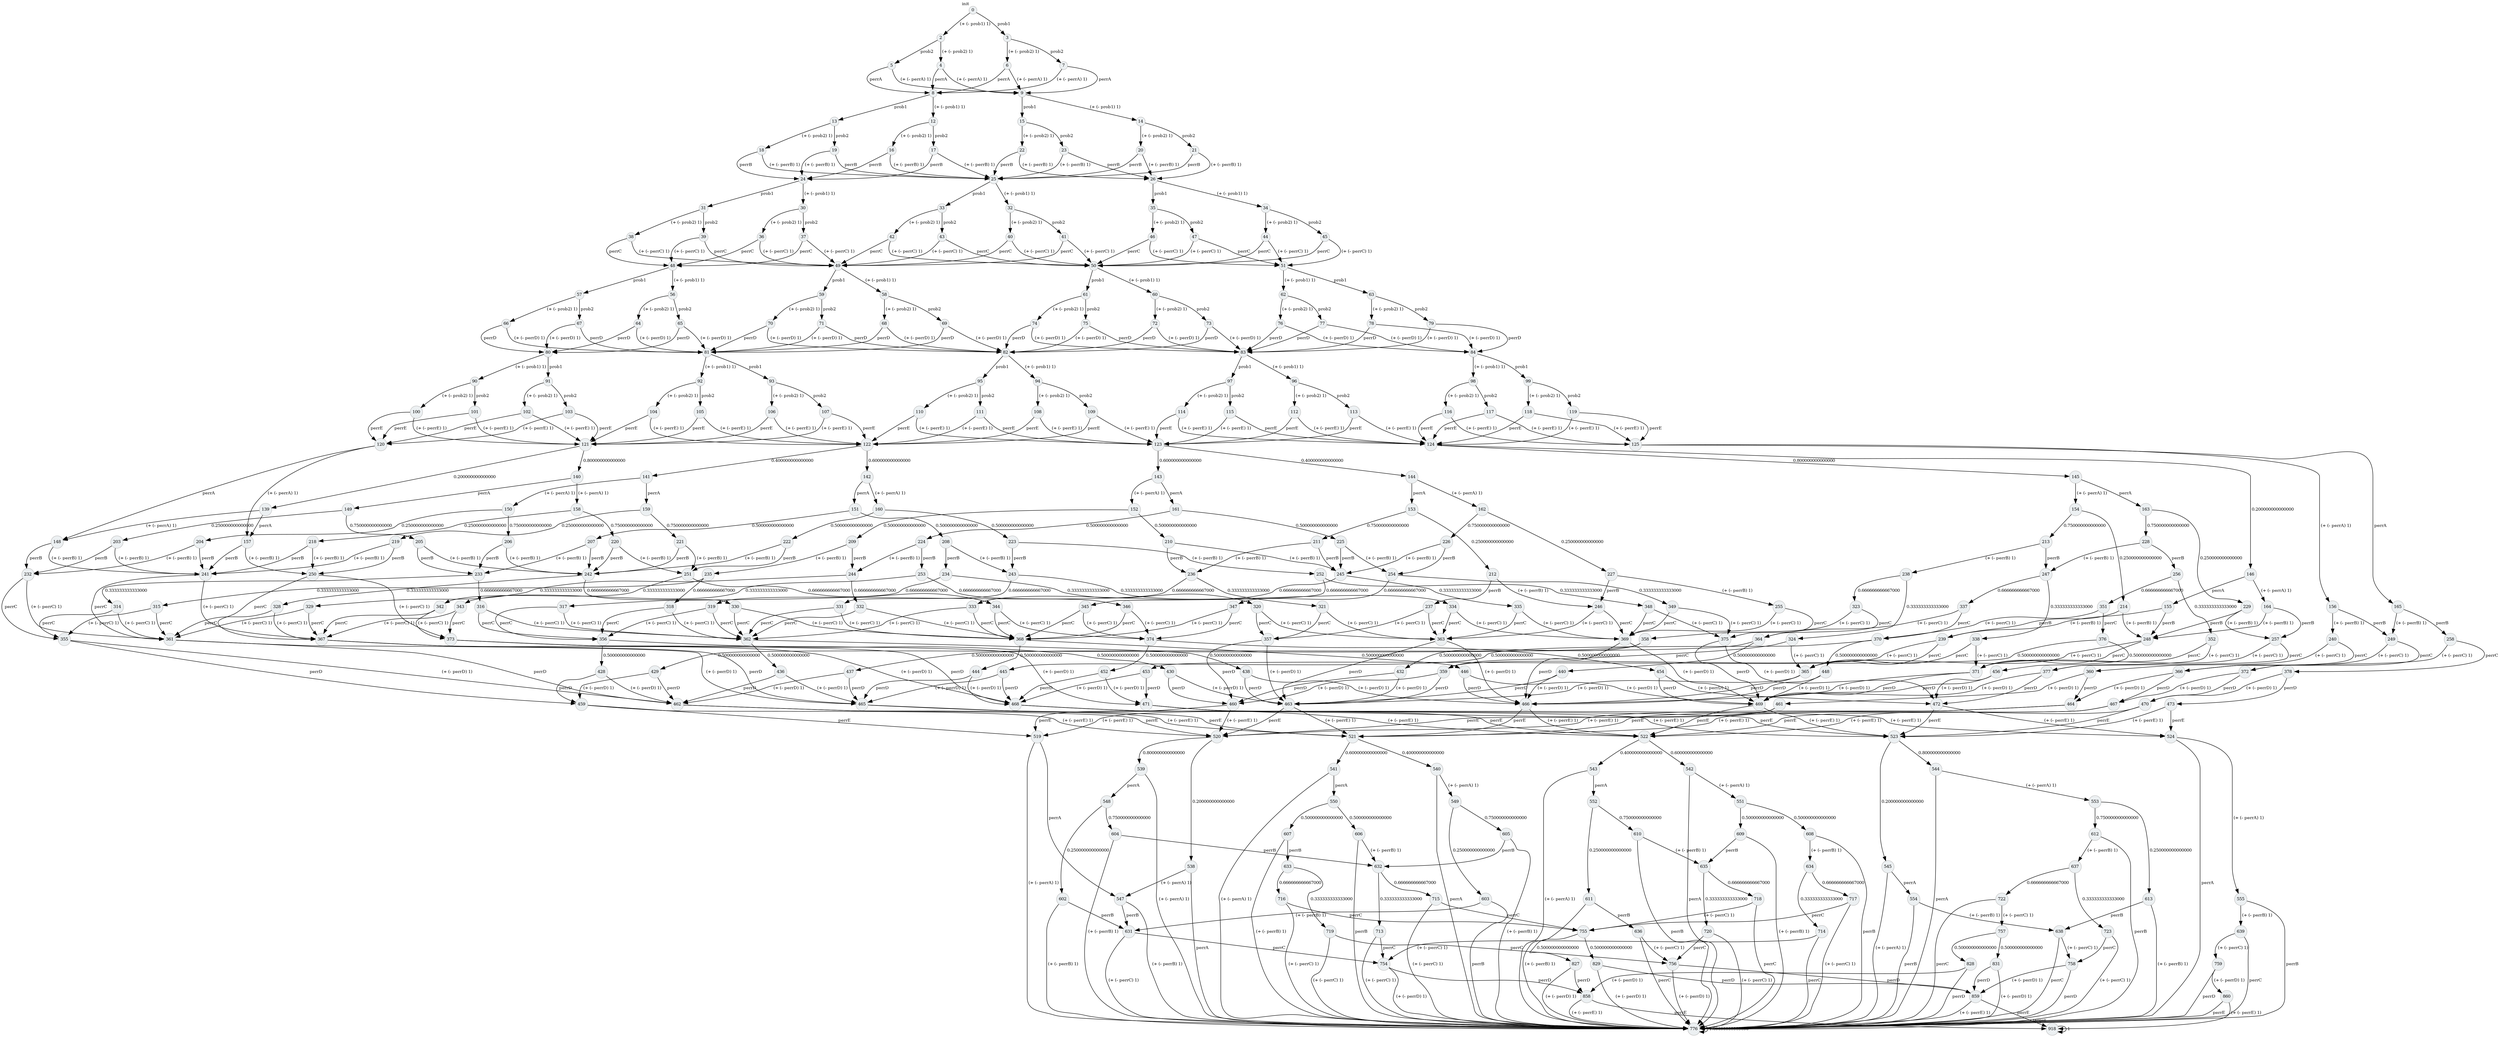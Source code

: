 strict digraph loopgraph {
	node [fontsize=10 style="rounded,filled"  margin=0.02 width=0 height=0];
	edge [fontsize=10];
	graph [fontsize=10 style="rounded,filled" color=black fillcolor="#ECF0F2"];

	STATE0[label="0" xlabel="init" fillcolor="#ECF0F2" color="gray" shape="circle"];
	STATE0[label="0" xlabel="init" fillcolor="#ECF0F2" color="gray" shape="circle"];
	STATE2[label="2" xlabel="" fillcolor="#ECF0F2" color="gray" shape="circle"];
	STATE3[label="3" xlabel="" fillcolor="#ECF0F2" color="gray" shape="circle"];
	STATE4[label="4" xlabel="" fillcolor="#ECF0F2" color="gray" shape="circle"];
	STATE5[label="5" xlabel="" fillcolor="#ECF0F2" color="gray" shape="circle"];
	STATE6[label="6" xlabel="" fillcolor="#ECF0F2" color="gray" shape="circle"];
	STATE7[label="7" xlabel="" fillcolor="#ECF0F2" color="gray" shape="circle"];
	STATE8[label="8" xlabel="" fillcolor="#ECF0F2" color="gray" shape="circle"];
	STATE9[label="9" xlabel="" fillcolor="#ECF0F2" color="gray" shape="circle"];
	STATE12[label="12" xlabel="" fillcolor="#ECF0F2" color="gray" shape="circle"];
	STATE13[label="13" xlabel="" fillcolor="#ECF0F2" color="gray" shape="circle"];
	STATE14[label="14" xlabel="" fillcolor="#ECF0F2" color="gray" shape="circle"];
	STATE15[label="15" xlabel="" fillcolor="#ECF0F2" color="gray" shape="circle"];
	STATE16[label="16" xlabel="" fillcolor="#ECF0F2" color="gray" shape="circle"];
	STATE17[label="17" xlabel="" fillcolor="#ECF0F2" color="gray" shape="circle"];
	STATE18[label="18" xlabel="" fillcolor="#ECF0F2" color="gray" shape="circle"];
	STATE19[label="19" xlabel="" fillcolor="#ECF0F2" color="gray" shape="circle"];
	STATE20[label="20" xlabel="" fillcolor="#ECF0F2" color="gray" shape="circle"];
	STATE21[label="21" xlabel="" fillcolor="#ECF0F2" color="gray" shape="circle"];
	STATE22[label="22" xlabel="" fillcolor="#ECF0F2" color="gray" shape="circle"];
	STATE23[label="23" xlabel="" fillcolor="#ECF0F2" color="gray" shape="circle"];
	STATE24[label="24" xlabel="" fillcolor="#ECF0F2" color="gray" shape="circle"];
	STATE25[label="25" xlabel="" fillcolor="#ECF0F2" color="gray" shape="circle"];
	STATE26[label="26" xlabel="" fillcolor="#ECF0F2" color="gray" shape="circle"];
	STATE30[label="30" xlabel="" fillcolor="#ECF0F2" color="gray" shape="circle"];
	STATE31[label="31" xlabel="" fillcolor="#ECF0F2" color="gray" shape="circle"];
	STATE32[label="32" xlabel="" fillcolor="#ECF0F2" color="gray" shape="circle"];
	STATE33[label="33" xlabel="" fillcolor="#ECF0F2" color="gray" shape="circle"];
	STATE34[label="34" xlabel="" fillcolor="#ECF0F2" color="gray" shape="circle"];
	STATE35[label="35" xlabel="" fillcolor="#ECF0F2" color="gray" shape="circle"];
	STATE36[label="36" xlabel="" fillcolor="#ECF0F2" color="gray" shape="circle"];
	STATE37[label="37" xlabel="" fillcolor="#ECF0F2" color="gray" shape="circle"];
	STATE38[label="38" xlabel="" fillcolor="#ECF0F2" color="gray" shape="circle"];
	STATE39[label="39" xlabel="" fillcolor="#ECF0F2" color="gray" shape="circle"];
	STATE40[label="40" xlabel="" fillcolor="#ECF0F2" color="gray" shape="circle"];
	STATE41[label="41" xlabel="" fillcolor="#ECF0F2" color="gray" shape="circle"];
	STATE42[label="42" xlabel="" fillcolor="#ECF0F2" color="gray" shape="circle"];
	STATE43[label="43" xlabel="" fillcolor="#ECF0F2" color="gray" shape="circle"];
	STATE44[label="44" xlabel="" fillcolor="#ECF0F2" color="gray" shape="circle"];
	STATE45[label="45" xlabel="" fillcolor="#ECF0F2" color="gray" shape="circle"];
	STATE46[label="46" xlabel="" fillcolor="#ECF0F2" color="gray" shape="circle"];
	STATE47[label="47" xlabel="" fillcolor="#ECF0F2" color="gray" shape="circle"];
	STATE48[label="48" xlabel="" fillcolor="#ECF0F2" color="gray" shape="circle"];
	STATE49[label="49" xlabel="" fillcolor="#ECF0F2" color="gray" shape="circle"];
	STATE50[label="50" xlabel="" fillcolor="#ECF0F2" color="gray" shape="circle"];
	STATE51[label="51" xlabel="" fillcolor="#ECF0F2" color="gray" shape="circle"];
	STATE56[label="56" xlabel="" fillcolor="#ECF0F2" color="gray" shape="circle"];
	STATE57[label="57" xlabel="" fillcolor="#ECF0F2" color="gray" shape="circle"];
	STATE58[label="58" xlabel="" fillcolor="#ECF0F2" color="gray" shape="circle"];
	STATE59[label="59" xlabel="" fillcolor="#ECF0F2" color="gray" shape="circle"];
	STATE60[label="60" xlabel="" fillcolor="#ECF0F2" color="gray" shape="circle"];
	STATE61[label="61" xlabel="" fillcolor="#ECF0F2" color="gray" shape="circle"];
	STATE62[label="62" xlabel="" fillcolor="#ECF0F2" color="gray" shape="circle"];
	STATE63[label="63" xlabel="" fillcolor="#ECF0F2" color="gray" shape="circle"];
	STATE64[label="64" xlabel="" fillcolor="#ECF0F2" color="gray" shape="circle"];
	STATE65[label="65" xlabel="" fillcolor="#ECF0F2" color="gray" shape="circle"];
	STATE66[label="66" xlabel="" fillcolor="#ECF0F2" color="gray" shape="circle"];
	STATE67[label="67" xlabel="" fillcolor="#ECF0F2" color="gray" shape="circle"];
	STATE68[label="68" xlabel="" fillcolor="#ECF0F2" color="gray" shape="circle"];
	STATE69[label="69" xlabel="" fillcolor="#ECF0F2" color="gray" shape="circle"];
	STATE70[label="70" xlabel="" fillcolor="#ECF0F2" color="gray" shape="circle"];
	STATE71[label="71" xlabel="" fillcolor="#ECF0F2" color="gray" shape="circle"];
	STATE72[label="72" xlabel="" fillcolor="#ECF0F2" color="gray" shape="circle"];
	STATE73[label="73" xlabel="" fillcolor="#ECF0F2" color="gray" shape="circle"];
	STATE74[label="74" xlabel="" fillcolor="#ECF0F2" color="gray" shape="circle"];
	STATE75[label="75" xlabel="" fillcolor="#ECF0F2" color="gray" shape="circle"];
	STATE76[label="76" xlabel="" fillcolor="#ECF0F2" color="gray" shape="circle"];
	STATE77[label="77" xlabel="" fillcolor="#ECF0F2" color="gray" shape="circle"];
	STATE78[label="78" xlabel="" fillcolor="#ECF0F2" color="gray" shape="circle"];
	STATE79[label="79" xlabel="" fillcolor="#ECF0F2" color="gray" shape="circle"];
	STATE80[label="80" xlabel="" fillcolor="#ECF0F2" color="gray" shape="circle"];
	STATE81[label="81" xlabel="" fillcolor="#ECF0F2" color="gray" shape="circle"];
	STATE82[label="82" xlabel="" fillcolor="#ECF0F2" color="gray" shape="circle"];
	STATE83[label="83" xlabel="" fillcolor="#ECF0F2" color="gray" shape="circle"];
	STATE84[label="84" xlabel="" fillcolor="#ECF0F2" color="gray" shape="circle"];
	STATE90[label="90" xlabel="" fillcolor="#ECF0F2" color="gray" shape="circle"];
	STATE91[label="91" xlabel="" fillcolor="#ECF0F2" color="gray" shape="circle"];
	STATE92[label="92" xlabel="" fillcolor="#ECF0F2" color="gray" shape="circle"];
	STATE93[label="93" xlabel="" fillcolor="#ECF0F2" color="gray" shape="circle"];
	STATE94[label="94" xlabel="" fillcolor="#ECF0F2" color="gray" shape="circle"];
	STATE95[label="95" xlabel="" fillcolor="#ECF0F2" color="gray" shape="circle"];
	STATE96[label="96" xlabel="" fillcolor="#ECF0F2" color="gray" shape="circle"];
	STATE97[label="97" xlabel="" fillcolor="#ECF0F2" color="gray" shape="circle"];
	STATE98[label="98" xlabel="" fillcolor="#ECF0F2" color="gray" shape="circle"];
	STATE99[label="99" xlabel="" fillcolor="#ECF0F2" color="gray" shape="circle"];
	STATE100[label="100" xlabel="" fillcolor="#ECF0F2" color="gray" shape="circle"];
	STATE101[label="101" xlabel="" fillcolor="#ECF0F2" color="gray" shape="circle"];
	STATE102[label="102" xlabel="" fillcolor="#ECF0F2" color="gray" shape="circle"];
	STATE103[label="103" xlabel="" fillcolor="#ECF0F2" color="gray" shape="circle"];
	STATE104[label="104" xlabel="" fillcolor="#ECF0F2" color="gray" shape="circle"];
	STATE105[label="105" xlabel="" fillcolor="#ECF0F2" color="gray" shape="circle"];
	STATE106[label="106" xlabel="" fillcolor="#ECF0F2" color="gray" shape="circle"];
	STATE107[label="107" xlabel="" fillcolor="#ECF0F2" color="gray" shape="circle"];
	STATE108[label="108" xlabel="" fillcolor="#ECF0F2" color="gray" shape="circle"];
	STATE109[label="109" xlabel="" fillcolor="#ECF0F2" color="gray" shape="circle"];
	STATE110[label="110" xlabel="" fillcolor="#ECF0F2" color="gray" shape="circle"];
	STATE111[label="111" xlabel="" fillcolor="#ECF0F2" color="gray" shape="circle"];
	STATE112[label="112" xlabel="" fillcolor="#ECF0F2" color="gray" shape="circle"];
	STATE113[label="113" xlabel="" fillcolor="#ECF0F2" color="gray" shape="circle"];
	STATE114[label="114" xlabel="" fillcolor="#ECF0F2" color="gray" shape="circle"];
	STATE115[label="115" xlabel="" fillcolor="#ECF0F2" color="gray" shape="circle"];
	STATE116[label="116" xlabel="" fillcolor="#ECF0F2" color="gray" shape="circle"];
	STATE117[label="117" xlabel="" fillcolor="#ECF0F2" color="gray" shape="circle"];
	STATE118[label="118" xlabel="" fillcolor="#ECF0F2" color="gray" shape="circle"];
	STATE119[label="119" xlabel="" fillcolor="#ECF0F2" color="gray" shape="circle"];
	STATE120[label="120" xlabel="" fillcolor="#ECF0F2" color="gray" shape="circle"];
	STATE121[label="121" xlabel="" fillcolor="#ECF0F2" color="gray" shape="circle"];
	STATE122[label="122" xlabel="" fillcolor="#ECF0F2" color="gray" shape="circle"];
	STATE123[label="123" xlabel="" fillcolor="#ECF0F2" color="gray" shape="circle"];
	STATE124[label="124" xlabel="" fillcolor="#ECF0F2" color="gray" shape="circle"];
	STATE125[label="125" xlabel="" fillcolor="#ECF0F2" color="gray" shape="circle"];
	STATE139[label="139" xlabel="" fillcolor="#ECF0F2" color="gray" shape="circle"];
	STATE140[label="140" xlabel="" fillcolor="#ECF0F2" color="gray" shape="circle"];
	STATE141[label="141" xlabel="" fillcolor="#ECF0F2" color="gray" shape="circle"];
	STATE142[label="142" xlabel="" fillcolor="#ECF0F2" color="gray" shape="circle"];
	STATE143[label="143" xlabel="" fillcolor="#ECF0F2" color="gray" shape="circle"];
	STATE144[label="144" xlabel="" fillcolor="#ECF0F2" color="gray" shape="circle"];
	STATE145[label="145" xlabel="" fillcolor="#ECF0F2" color="gray" shape="circle"];
	STATE146[label="146" xlabel="" fillcolor="#ECF0F2" color="gray" shape="circle"];
	STATE148[label="148" xlabel="" fillcolor="#ECF0F2" color="gray" shape="circle"];
	STATE149[label="149" xlabel="" fillcolor="#ECF0F2" color="gray" shape="circle"];
	STATE150[label="150" xlabel="" fillcolor="#ECF0F2" color="gray" shape="circle"];
	STATE151[label="151" xlabel="" fillcolor="#ECF0F2" color="gray" shape="circle"];
	STATE152[label="152" xlabel="" fillcolor="#ECF0F2" color="gray" shape="circle"];
	STATE153[label="153" xlabel="" fillcolor="#ECF0F2" color="gray" shape="circle"];
	STATE154[label="154" xlabel="" fillcolor="#ECF0F2" color="gray" shape="circle"];
	STATE155[label="155" xlabel="" fillcolor="#ECF0F2" color="gray" shape="circle"];
	STATE156[label="156" xlabel="" fillcolor="#ECF0F2" color="gray" shape="circle"];
	STATE157[label="157" xlabel="" fillcolor="#ECF0F2" color="gray" shape="circle"];
	STATE158[label="158" xlabel="" fillcolor="#ECF0F2" color="gray" shape="circle"];
	STATE159[label="159" xlabel="" fillcolor="#ECF0F2" color="gray" shape="circle"];
	STATE160[label="160" xlabel="" fillcolor="#ECF0F2" color="gray" shape="circle"];
	STATE161[label="161" xlabel="" fillcolor="#ECF0F2" color="gray" shape="circle"];
	STATE162[label="162" xlabel="" fillcolor="#ECF0F2" color="gray" shape="circle"];
	STATE163[label="163" xlabel="" fillcolor="#ECF0F2" color="gray" shape="circle"];
	STATE164[label="164" xlabel="" fillcolor="#ECF0F2" color="gray" shape="circle"];
	STATE165[label="165" xlabel="" fillcolor="#ECF0F2" color="gray" shape="circle"];
	STATE203[label="203" xlabel="" fillcolor="#ECF0F2" color="gray" shape="circle"];
	STATE204[label="204" xlabel="" fillcolor="#ECF0F2" color="gray" shape="circle"];
	STATE205[label="205" xlabel="" fillcolor="#ECF0F2" color="gray" shape="circle"];
	STATE206[label="206" xlabel="" fillcolor="#ECF0F2" color="gray" shape="circle"];
	STATE207[label="207" xlabel="" fillcolor="#ECF0F2" color="gray" shape="circle"];
	STATE208[label="208" xlabel="" fillcolor="#ECF0F2" color="gray" shape="circle"];
	STATE209[label="209" xlabel="" fillcolor="#ECF0F2" color="gray" shape="circle"];
	STATE210[label="210" xlabel="" fillcolor="#ECF0F2" color="gray" shape="circle"];
	STATE211[label="211" xlabel="" fillcolor="#ECF0F2" color="gray" shape="circle"];
	STATE212[label="212" xlabel="" fillcolor="#ECF0F2" color="gray" shape="circle"];
	STATE213[label="213" xlabel="" fillcolor="#ECF0F2" color="gray" shape="circle"];
	STATE214[label="214" xlabel="" fillcolor="#ECF0F2" color="gray" shape="circle"];
	STATE218[label="218" xlabel="" fillcolor="#ECF0F2" color="gray" shape="circle"];
	STATE219[label="219" xlabel="" fillcolor="#ECF0F2" color="gray" shape="circle"];
	STATE220[label="220" xlabel="" fillcolor="#ECF0F2" color="gray" shape="circle"];
	STATE221[label="221" xlabel="" fillcolor="#ECF0F2" color="gray" shape="circle"];
	STATE222[label="222" xlabel="" fillcolor="#ECF0F2" color="gray" shape="circle"];
	STATE223[label="223" xlabel="" fillcolor="#ECF0F2" color="gray" shape="circle"];
	STATE224[label="224" xlabel="" fillcolor="#ECF0F2" color="gray" shape="circle"];
	STATE225[label="225" xlabel="" fillcolor="#ECF0F2" color="gray" shape="circle"];
	STATE226[label="226" xlabel="" fillcolor="#ECF0F2" color="gray" shape="circle"];
	STATE227[label="227" xlabel="" fillcolor="#ECF0F2" color="gray" shape="circle"];
	STATE228[label="228" xlabel="" fillcolor="#ECF0F2" color="gray" shape="circle"];
	STATE229[label="229" xlabel="" fillcolor="#ECF0F2" color="gray" shape="circle"];
	STATE232[label="232" xlabel="" fillcolor="#ECF0F2" color="gray" shape="circle"];
	STATE233[label="233" xlabel="" fillcolor="#ECF0F2" color="gray" shape="circle"];
	STATE234[label="234" xlabel="" fillcolor="#ECF0F2" color="gray" shape="circle"];
	STATE235[label="235" xlabel="" fillcolor="#ECF0F2" color="gray" shape="circle"];
	STATE236[label="236" xlabel="" fillcolor="#ECF0F2" color="gray" shape="circle"];
	STATE237[label="237" xlabel="" fillcolor="#ECF0F2" color="gray" shape="circle"];
	STATE238[label="238" xlabel="" fillcolor="#ECF0F2" color="gray" shape="circle"];
	STATE239[label="239" xlabel="" fillcolor="#ECF0F2" color="gray" shape="circle"];
	STATE240[label="240" xlabel="" fillcolor="#ECF0F2" color="gray" shape="circle"];
	STATE241[label="241" xlabel="" fillcolor="#ECF0F2" color="gray" shape="circle"];
	STATE242[label="242" xlabel="" fillcolor="#ECF0F2" color="gray" shape="circle"];
	STATE243[label="243" xlabel="" fillcolor="#ECF0F2" color="gray" shape="circle"];
	STATE244[label="244" xlabel="" fillcolor="#ECF0F2" color="gray" shape="circle"];
	STATE245[label="245" xlabel="" fillcolor="#ECF0F2" color="gray" shape="circle"];
	STATE246[label="246" xlabel="" fillcolor="#ECF0F2" color="gray" shape="circle"];
	STATE247[label="247" xlabel="" fillcolor="#ECF0F2" color="gray" shape="circle"];
	STATE248[label="248" xlabel="" fillcolor="#ECF0F2" color="gray" shape="circle"];
	STATE249[label="249" xlabel="" fillcolor="#ECF0F2" color="gray" shape="circle"];
	STATE250[label="250" xlabel="" fillcolor="#ECF0F2" color="gray" shape="circle"];
	STATE251[label="251" xlabel="" fillcolor="#ECF0F2" color="gray" shape="circle"];
	STATE252[label="252" xlabel="" fillcolor="#ECF0F2" color="gray" shape="circle"];
	STATE253[label="253" xlabel="" fillcolor="#ECF0F2" color="gray" shape="circle"];
	STATE254[label="254" xlabel="" fillcolor="#ECF0F2" color="gray" shape="circle"];
	STATE255[label="255" xlabel="" fillcolor="#ECF0F2" color="gray" shape="circle"];
	STATE256[label="256" xlabel="" fillcolor="#ECF0F2" color="gray" shape="circle"];
	STATE257[label="257" xlabel="" fillcolor="#ECF0F2" color="gray" shape="circle"];
	STATE258[label="258" xlabel="" fillcolor="#ECF0F2" color="gray" shape="circle"];
	STATE314[label="314" xlabel="" fillcolor="#ECF0F2" color="gray" shape="circle"];
	STATE315[label="315" xlabel="" fillcolor="#ECF0F2" color="gray" shape="circle"];
	STATE316[label="316" xlabel="" fillcolor="#ECF0F2" color="gray" shape="circle"];
	STATE317[label="317" xlabel="" fillcolor="#ECF0F2" color="gray" shape="circle"];
	STATE318[label="318" xlabel="" fillcolor="#ECF0F2" color="gray" shape="circle"];
	STATE319[label="319" xlabel="" fillcolor="#ECF0F2" color="gray" shape="circle"];
	STATE320[label="320" xlabel="" fillcolor="#ECF0F2" color="gray" shape="circle"];
	STATE321[label="321" xlabel="" fillcolor="#ECF0F2" color="gray" shape="circle"];
	STATE323[label="323" xlabel="" fillcolor="#ECF0F2" color="gray" shape="circle"];
	STATE324[label="324" xlabel="" fillcolor="#ECF0F2" color="gray" shape="circle"];
	STATE328[label="328" xlabel="" fillcolor="#ECF0F2" color="gray" shape="circle"];
	STATE329[label="329" xlabel="" fillcolor="#ECF0F2" color="gray" shape="circle"];
	STATE330[label="330" xlabel="" fillcolor="#ECF0F2" color="gray" shape="circle"];
	STATE331[label="331" xlabel="" fillcolor="#ECF0F2" color="gray" shape="circle"];
	STATE332[label="332" xlabel="" fillcolor="#ECF0F2" color="gray" shape="circle"];
	STATE333[label="333" xlabel="" fillcolor="#ECF0F2" color="gray" shape="circle"];
	STATE334[label="334" xlabel="" fillcolor="#ECF0F2" color="gray" shape="circle"];
	STATE335[label="335" xlabel="" fillcolor="#ECF0F2" color="gray" shape="circle"];
	STATE337[label="337" xlabel="" fillcolor="#ECF0F2" color="gray" shape="circle"];
	STATE338[label="338" xlabel="" fillcolor="#ECF0F2" color="gray" shape="circle"];
	STATE342[label="342" xlabel="" fillcolor="#ECF0F2" color="gray" shape="circle"];
	STATE343[label="343" xlabel="" fillcolor="#ECF0F2" color="gray" shape="circle"];
	STATE344[label="344" xlabel="" fillcolor="#ECF0F2" color="gray" shape="circle"];
	STATE345[label="345" xlabel="" fillcolor="#ECF0F2" color="gray" shape="circle"];
	STATE346[label="346" xlabel="" fillcolor="#ECF0F2" color="gray" shape="circle"];
	STATE347[label="347" xlabel="" fillcolor="#ECF0F2" color="gray" shape="circle"];
	STATE348[label="348" xlabel="" fillcolor="#ECF0F2" color="gray" shape="circle"];
	STATE349[label="349" xlabel="" fillcolor="#ECF0F2" color="gray" shape="circle"];
	STATE351[label="351" xlabel="" fillcolor="#ECF0F2" color="gray" shape="circle"];
	STATE352[label="352" xlabel="" fillcolor="#ECF0F2" color="gray" shape="circle"];
	STATE355[label="355" xlabel="" fillcolor="#ECF0F2" color="gray" shape="circle"];
	STATE356[label="356" xlabel="" fillcolor="#ECF0F2" color="gray" shape="circle"];
	STATE357[label="357" xlabel="" fillcolor="#ECF0F2" color="gray" shape="circle"];
	STATE358[label="358" xlabel="" fillcolor="#ECF0F2" color="gray" shape="circle"];
	STATE359[label="359" xlabel="" fillcolor="#ECF0F2" color="gray" shape="circle"];
	STATE360[label="360" xlabel="" fillcolor="#ECF0F2" color="gray" shape="circle"];
	STATE361[label="361" xlabel="" fillcolor="#ECF0F2" color="gray" shape="circle"];
	STATE362[label="362" xlabel="" fillcolor="#ECF0F2" color="gray" shape="circle"];
	STATE363[label="363" xlabel="" fillcolor="#ECF0F2" color="gray" shape="circle"];
	STATE364[label="364" xlabel="" fillcolor="#ECF0F2" color="gray" shape="circle"];
	STATE365[label="365" xlabel="" fillcolor="#ECF0F2" color="gray" shape="circle"];
	STATE366[label="366" xlabel="" fillcolor="#ECF0F2" color="gray" shape="circle"];
	STATE367[label="367" xlabel="" fillcolor="#ECF0F2" color="gray" shape="circle"];
	STATE368[label="368" xlabel="" fillcolor="#ECF0F2" color="gray" shape="circle"];
	STATE369[label="369" xlabel="" fillcolor="#ECF0F2" color="gray" shape="circle"];
	STATE370[label="370" xlabel="" fillcolor="#ECF0F2" color="gray" shape="circle"];
	STATE371[label="371" xlabel="" fillcolor="#ECF0F2" color="gray" shape="circle"];
	STATE372[label="372" xlabel="" fillcolor="#ECF0F2" color="gray" shape="circle"];
	STATE373[label="373" xlabel="" fillcolor="#ECF0F2" color="gray" shape="circle"];
	STATE374[label="374" xlabel="" fillcolor="#ECF0F2" color="gray" shape="circle"];
	STATE375[label="375" xlabel="" fillcolor="#ECF0F2" color="gray" shape="circle"];
	STATE376[label="376" xlabel="" fillcolor="#ECF0F2" color="gray" shape="circle"];
	STATE377[label="377" xlabel="" fillcolor="#ECF0F2" color="gray" shape="circle"];
	STATE378[label="378" xlabel="" fillcolor="#ECF0F2" color="gray" shape="circle"];
	STATE428[label="428" xlabel="" fillcolor="#ECF0F2" color="gray" shape="circle"];
	STATE429[label="429" xlabel="" fillcolor="#ECF0F2" color="gray" shape="circle"];
	STATE430[label="430" xlabel="" fillcolor="#ECF0F2" color="gray" shape="circle"];
	STATE432[label="432" xlabel="" fillcolor="#ECF0F2" color="gray" shape="circle"];
	STATE436[label="436" xlabel="" fillcolor="#ECF0F2" color="gray" shape="circle"];
	STATE437[label="437" xlabel="" fillcolor="#ECF0F2" color="gray" shape="circle"];
	STATE438[label="438" xlabel="" fillcolor="#ECF0F2" color="gray" shape="circle"];
	STATE440[label="440" xlabel="" fillcolor="#ECF0F2" color="gray" shape="circle"];
	STATE444[label="444" xlabel="" fillcolor="#ECF0F2" color="gray" shape="circle"];
	STATE445[label="445" xlabel="" fillcolor="#ECF0F2" color="gray" shape="circle"];
	STATE446[label="446" xlabel="" fillcolor="#ECF0F2" color="gray" shape="circle"];
	STATE448[label="448" xlabel="" fillcolor="#ECF0F2" color="gray" shape="circle"];
	STATE452[label="452" xlabel="" fillcolor="#ECF0F2" color="gray" shape="circle"];
	STATE453[label="453" xlabel="" fillcolor="#ECF0F2" color="gray" shape="circle"];
	STATE454[label="454" xlabel="" fillcolor="#ECF0F2" color="gray" shape="circle"];
	STATE456[label="456" xlabel="" fillcolor="#ECF0F2" color="gray" shape="circle"];
	STATE459[label="459" xlabel="" fillcolor="#ECF0F2" color="gray" shape="circle"];
	STATE460[label="460" xlabel="" fillcolor="#ECF0F2" color="gray" shape="circle"];
	STATE461[label="461" xlabel="" fillcolor="#ECF0F2" color="gray" shape="circle"];
	STATE462[label="462" xlabel="" fillcolor="#ECF0F2" color="gray" shape="circle"];
	STATE463[label="463" xlabel="" fillcolor="#ECF0F2" color="gray" shape="circle"];
	STATE464[label="464" xlabel="" fillcolor="#ECF0F2" color="gray" shape="circle"];
	STATE465[label="465" xlabel="" fillcolor="#ECF0F2" color="gray" shape="circle"];
	STATE466[label="466" xlabel="" fillcolor="#ECF0F2" color="gray" shape="circle"];
	STATE467[label="467" xlabel="" fillcolor="#ECF0F2" color="gray" shape="circle"];
	STATE468[label="468" xlabel="" fillcolor="#ECF0F2" color="gray" shape="circle"];
	STATE469[label="469" xlabel="" fillcolor="#ECF0F2" color="gray" shape="circle"];
	STATE470[label="470" xlabel="" fillcolor="#ECF0F2" color="gray" shape="circle"];
	STATE471[label="471" xlabel="" fillcolor="#ECF0F2" color="gray" shape="circle"];
	STATE472[label="472" xlabel="" fillcolor="#ECF0F2" color="gray" shape="circle"];
	STATE473[label="473" xlabel="" fillcolor="#ECF0F2" color="gray" shape="circle"];
	STATE519[label="519" xlabel="" fillcolor="#ECF0F2" color="gray" shape="circle"];
	STATE520[label="520" xlabel="" fillcolor="#ECF0F2" color="gray" shape="circle"];
	STATE521[label="521" xlabel="" fillcolor="#ECF0F2" color="gray" shape="circle"];
	STATE522[label="522" xlabel="" fillcolor="#ECF0F2" color="gray" shape="circle"];
	STATE523[label="523" xlabel="" fillcolor="#ECF0F2" color="gray" shape="circle"];
	STATE524[label="524" xlabel="" fillcolor="#ECF0F2" color="gray" shape="circle"];
	STATE538[label="538" xlabel="" fillcolor="#ECF0F2" color="gray" shape="circle"];
	STATE539[label="539" xlabel="" fillcolor="#ECF0F2" color="gray" shape="circle"];
	STATE540[label="540" xlabel="" fillcolor="#ECF0F2" color="gray" shape="circle"];
	STATE541[label="541" xlabel="" fillcolor="#ECF0F2" color="gray" shape="circle"];
	STATE542[label="542" xlabel="" fillcolor="#ECF0F2" color="gray" shape="circle"];
	STATE543[label="543" xlabel="" fillcolor="#ECF0F2" color="gray" shape="circle"];
	STATE544[label="544" xlabel="" fillcolor="#ECF0F2" color="gray" shape="circle"];
	STATE545[label="545" xlabel="" fillcolor="#ECF0F2" color="gray" shape="circle"];
	STATE547[label="547" xlabel="" fillcolor="#ECF0F2" color="gray" shape="circle"];
	STATE548[label="548" xlabel="" fillcolor="#ECF0F2" color="gray" shape="circle"];
	STATE549[label="549" xlabel="" fillcolor="#ECF0F2" color="gray" shape="circle"];
	STATE550[label="550" xlabel="" fillcolor="#ECF0F2" color="gray" shape="circle"];
	STATE551[label="551" xlabel="" fillcolor="#ECF0F2" color="gray" shape="circle"];
	STATE552[label="552" xlabel="" fillcolor="#ECF0F2" color="gray" shape="circle"];
	STATE553[label="553" xlabel="" fillcolor="#ECF0F2" color="gray" shape="circle"];
	STATE554[label="554" xlabel="" fillcolor="#ECF0F2" color="gray" shape="circle"];
	STATE555[label="555" xlabel="" fillcolor="#ECF0F2" color="gray" shape="circle"];
	STATE602[label="602" xlabel="" fillcolor="#ECF0F2" color="gray" shape="circle"];
	STATE603[label="603" xlabel="" fillcolor="#ECF0F2" color="gray" shape="circle"];
	STATE604[label="604" xlabel="" fillcolor="#ECF0F2" color="gray" shape="circle"];
	STATE605[label="605" xlabel="" fillcolor="#ECF0F2" color="gray" shape="circle"];
	STATE606[label="606" xlabel="" fillcolor="#ECF0F2" color="gray" shape="circle"];
	STATE607[label="607" xlabel="" fillcolor="#ECF0F2" color="gray" shape="circle"];
	STATE608[label="608" xlabel="" fillcolor="#ECF0F2" color="gray" shape="circle"];
	STATE609[label="609" xlabel="" fillcolor="#ECF0F2" color="gray" shape="circle"];
	STATE610[label="610" xlabel="" fillcolor="#ECF0F2" color="gray" shape="circle"];
	STATE611[label="611" xlabel="" fillcolor="#ECF0F2" color="gray" shape="circle"];
	STATE612[label="612" xlabel="" fillcolor="#ECF0F2" color="gray" shape="circle"];
	STATE613[label="613" xlabel="" fillcolor="#ECF0F2" color="gray" shape="circle"];
	STATE631[label="631" xlabel="" fillcolor="#ECF0F2" color="gray" shape="circle"];
	STATE632[label="632" xlabel="" fillcolor="#ECF0F2" color="gray" shape="circle"];
	STATE633[label="633" xlabel="" fillcolor="#ECF0F2" color="gray" shape="circle"];
	STATE634[label="634" xlabel="" fillcolor="#ECF0F2" color="gray" shape="circle"];
	STATE635[label="635" xlabel="" fillcolor="#ECF0F2" color="gray" shape="circle"];
	STATE636[label="636" xlabel="" fillcolor="#ECF0F2" color="gray" shape="circle"];
	STATE637[label="637" xlabel="" fillcolor="#ECF0F2" color="gray" shape="circle"];
	STATE638[label="638" xlabel="" fillcolor="#ECF0F2" color="gray" shape="circle"];
	STATE639[label="639" xlabel="" fillcolor="#ECF0F2" color="gray" shape="circle"];
	STATE713[label="713" xlabel="" fillcolor="#ECF0F2" color="gray" shape="circle"];
	STATE714[label="714" xlabel="" fillcolor="#ECF0F2" color="gray" shape="circle"];
	STATE715[label="715" xlabel="" fillcolor="#ECF0F2" color="gray" shape="circle"];
	STATE716[label="716" xlabel="" fillcolor="#ECF0F2" color="gray" shape="circle"];
	STATE717[label="717" xlabel="" fillcolor="#ECF0F2" color="gray" shape="circle"];
	STATE718[label="718" xlabel="" fillcolor="#ECF0F2" color="gray" shape="circle"];
	STATE719[label="719" xlabel="" fillcolor="#ECF0F2" color="gray" shape="circle"];
	STATE720[label="720" xlabel="" fillcolor="#ECF0F2" color="gray" shape="circle"];
	STATE722[label="722" xlabel="" fillcolor="#ECF0F2" color="gray" shape="circle"];
	STATE723[label="723" xlabel="" fillcolor="#ECF0F2" color="gray" shape="circle"];
	STATE754[label="754" xlabel="" fillcolor="#ECF0F2" color="gray" shape="circle"];
	STATE755[label="755" xlabel="" fillcolor="#ECF0F2" color="gray" shape="circle"];
	STATE756[label="756" xlabel="" fillcolor="#ECF0F2" color="gray" shape="circle"];
	STATE757[label="757" xlabel="" fillcolor="#ECF0F2" color="gray" shape="circle"];
	STATE758[label="758" xlabel="" fillcolor="#ECF0F2" color="gray" shape="circle"];
	STATE759[label="759" xlabel="" fillcolor="#ECF0F2" color="gray" shape="circle"];
	STATE776[label="776" xlabel="" fillcolor="#ECF0F2" color="gray" shape="circle"];
	STATE827[label="827" xlabel="" fillcolor="#ECF0F2" color="gray" shape="circle"];
	STATE828[label="828" xlabel="" fillcolor="#ECF0F2" color="gray" shape="circle"];
	STATE829[label="829" xlabel="" fillcolor="#ECF0F2" color="gray" shape="circle"];
	STATE831[label="831" xlabel="" fillcolor="#ECF0F2" color="gray" shape="circle"];
	STATE858[label="858" xlabel="" fillcolor="#ECF0F2" color="gray" shape="circle"];
	STATE859[label="859" xlabel="" fillcolor="#ECF0F2" color="gray" shape="circle"];
	STATE860[label="860" xlabel="" fillcolor="#ECF0F2" color="gray" shape="circle"];
	STATE918[label="918" xlabel="target" fillcolor="#ECF0F2" color="gray" shape="circle"];

	STATE344 -> STATE374[ label=" (+ (- perrC) 1)" color="black" fillcolor="black"];
	STATE344 -> STATE368[ label=" perrC" color="black" fillcolor="black"];
	STATE345 -> STATE374[ label=" (+ (- perrC) 1)" color="black" fillcolor="black"];
	STATE345 -> STATE368[ label=" perrC" color="black" fillcolor="black"];
	STATE346 -> STATE374[ label=" (+ (- perrC) 1)" color="black" fillcolor="black"];
	STATE346 -> STATE368[ label=" perrC" color="black" fillcolor="black"];
	STATE347 -> STATE374[ label=" perrC" color="black" fillcolor="black"];
	STATE347 -> STATE368[ label=" (+ (- perrC) 1)" color="black" fillcolor="black"];
	STATE342 -> STATE367[ label=" perrC" color="black" fillcolor="black"];
	STATE342 -> STATE373[ label=" (+ (- perrC) 1)" color="black" fillcolor="black"];
	STATE343 -> STATE367[ label=" (+ (- perrC) 1)" color="black" fillcolor="black"];
	STATE343 -> STATE373[ label=" perrC" color="black" fillcolor="black"];
	STATE348 -> STATE375[ label=" (+ (- perrC) 1)" color="black" fillcolor="black"];
	STATE348 -> STATE369[ label=" perrC" color="black" fillcolor="black"];
	STATE349 -> STATE375[ label=" (+ (- perrC) 1)" color="black" fillcolor="black"];
	STATE349 -> STATE369[ label=" perrC" color="black" fillcolor="black"];
	STATE719 -> STATE776[ label=" (+ (- perrC) 1)" color="black" fillcolor="black"];
	STATE719 -> STATE756[ label=" perrC" color="black" fillcolor="black"];
	STATE718 -> STATE776[ label=" perrC" color="black" fillcolor="black"];
	STATE718 -> STATE755[ label=" (+ (- perrC) 1)" color="black" fillcolor="black"];
	STATE717 -> STATE776[ label=" (+ (- perrC) 1)" color="black" fillcolor="black"];
	STATE717 -> STATE755[ label=" perrC" color="black" fillcolor="black"];
	STATE716 -> STATE776[ label=" (+ (- perrC) 1)" color="black" fillcolor="black"];
	STATE716 -> STATE755[ label=" perrC" color="black" fillcolor="black"];
	STATE715 -> STATE776[ label=" (+ (- perrC) 1)" color="black" fillcolor="black"];
	STATE715 -> STATE755[ label=" perrC" color="black" fillcolor="black"];
	STATE714 -> STATE776[ label=" perrC" color="black" fillcolor="black"];
	STATE714 -> STATE754[ label=" (+ (- perrC) 1)" color="black" fillcolor="black"];
	STATE713 -> STATE776[ label=" (+ (- perrC) 1)" color="black" fillcolor="black"];
	STATE713 -> STATE754[ label=" perrC" color="black" fillcolor="black"];
	STATE524 -> STATE555[ label=" (+ (- perrA) 1)" color="black" fillcolor="black"];
	STATE524 -> STATE776[ label=" perrA" color="black" fillcolor="black"];
	STATE520 -> STATE539[ label=" 0.800000000000000" color="black" fillcolor="black"];
	STATE520 -> STATE538[ label=" 0.200000000000000" color="black" fillcolor="black"];
	STATE521 -> STATE540[ label=" 0.400000000000000" color="black" fillcolor="black"];
	STATE521 -> STATE541[ label=" 0.600000000000000" color="black" fillcolor="black"];
	STATE522 -> STATE542[ label=" 0.600000000000000" color="black" fillcolor="black"];
	STATE522 -> STATE543[ label=" 0.400000000000000" color="black" fillcolor="black"];
	STATE523 -> STATE544[ label=" 0.800000000000000" color="black" fillcolor="black"];
	STATE523 -> STATE545[ label=" 0.200000000000000" color="black" fillcolor="black"];
	STATE448 -> STATE466[ label=" perrD" color="black" fillcolor="black"];
	STATE448 -> STATE469[ label=" (+ (- perrD) 1)" color="black" fillcolor="black"];
	STATE440 -> STATE466[ label=" (+ (- perrD) 1)" color="black" fillcolor="black"];
	STATE440 -> STATE463[ label=" perrD" color="black" fillcolor="black"];
	STATE446 -> STATE466[ label=" perrD" color="black" fillcolor="black"];
	STATE446 -> STATE469[ label=" (+ (- perrD) 1)" color="black" fillcolor="black"];
	STATE445 -> STATE465[ label=" (+ (- perrD) 1)" color="black" fillcolor="black"];
	STATE445 -> STATE468[ label=" perrD" color="black" fillcolor="black"];
	STATE444 -> STATE465[ label=" perrD" color="black" fillcolor="black"];
	STATE444 -> STATE468[ label=" (+ (- perrD) 1)" color="black" fillcolor="black"];
	STATE108 -> STATE122[ label=" perrE" color="black" fillcolor="black"];
	STATE108 -> STATE123[ label=" (+ (- perrE) 1)" color="black" fillcolor="black"];
	STATE109 -> STATE122[ label=" perrE" color="black" fillcolor="black"];
	STATE109 -> STATE123[ label=" (+ (- perrE) 1)" color="black" fillcolor="black"];
	STATE102 -> STATE120[ label=" perrE" color="black" fillcolor="black"];
	STATE102 -> STATE121[ label=" (+ (- perrE) 1)" color="black" fillcolor="black"];
	STATE103 -> STATE120[ label=" (+ (- perrE) 1)" color="black" fillcolor="black"];
	STATE103 -> STATE121[ label=" perrE" color="black" fillcolor="black"];
	STATE100 -> STATE120[ label=" perrE" color="black" fillcolor="black"];
	STATE100 -> STATE121[ label=" (+ (- perrE) 1)" color="black" fillcolor="black"];
	STATE101 -> STATE120[ label=" perrE" color="black" fillcolor="black"];
	STATE101 -> STATE121[ label=" (+ (- perrE) 1)" color="black" fillcolor="black"];
	STATE106 -> STATE121[ label=" perrE" color="black" fillcolor="black"];
	STATE106 -> STATE122[ label=" (+ (- perrE) 1)" color="black" fillcolor="black"];
	STATE107 -> STATE121[ label=" (+ (- perrE) 1)" color="black" fillcolor="black"];
	STATE107 -> STATE122[ label=" perrE" color="black" fillcolor="black"];
	STATE104 -> STATE121[ label=" perrE" color="black" fillcolor="black"];
	STATE104 -> STATE122[ label=" (+ (- perrE) 1)" color="black" fillcolor="black"];
	STATE105 -> STATE121[ label=" perrE" color="black" fillcolor="black"];
	STATE105 -> STATE122[ label=" (+ (- perrE) 1)" color="black" fillcolor="black"];
	STATE39 -> STATE48[ label=" (+ (- perrC) 1)" color="black" fillcolor="black"];
	STATE39 -> STATE49[ label=" perrC" color="black" fillcolor="black"];
	STATE38 -> STATE48[ label=" perrC" color="black" fillcolor="black"];
	STATE38 -> STATE49[ label=" (+ (- perrC) 1)" color="black" fillcolor="black"];
	STATE33 -> STATE42[ label=" (+ (- prob2) 1)" color="black" fillcolor="black"];
	STATE33 -> STATE43[ label=" prob2" color="black" fillcolor="black"];
	STATE32 -> STATE40[ label=" (+ (- prob2) 1)" color="black" fillcolor="black"];
	STATE32 -> STATE41[ label=" prob2" color="black" fillcolor="black"];
	STATE31 -> STATE39[ label=" prob2" color="black" fillcolor="black"];
	STATE31 -> STATE38[ label=" (+ (- prob2) 1)" color="black" fillcolor="black"];
	STATE30 -> STATE37[ label=" prob2" color="black" fillcolor="black"];
	STATE30 -> STATE36[ label=" (+ (- prob2) 1)" color="black" fillcolor="black"];
	STATE37 -> STATE48[ label=" perrC" color="black" fillcolor="black"];
	STATE37 -> STATE49[ label=" (+ (- perrC) 1)" color="black" fillcolor="black"];
	STATE36 -> STATE48[ label=" perrC" color="black" fillcolor="black"];
	STATE36 -> STATE49[ label=" (+ (- perrC) 1)" color="black" fillcolor="black"];
	STATE35 -> STATE46[ label=" (+ (- prob2) 1)" color="black" fillcolor="black"];
	STATE35 -> STATE47[ label=" prob2" color="black" fillcolor="black"];
	STATE34 -> STATE44[ label=" (+ (- prob2) 1)" color="black" fillcolor="black"];
	STATE34 -> STATE45[ label=" prob2" color="black" fillcolor="black"];
	STATE438 -> STATE466[ label=" (+ (- perrD) 1)" color="black" fillcolor="black"];
	STATE438 -> STATE463[ label=" perrD" color="black" fillcolor="black"];
	STATE436 -> STATE465[ label=" (+ (- perrD) 1)" color="black" fillcolor="black"];
	STATE436 -> STATE462[ label=" perrD" color="black" fillcolor="black"];
	STATE437 -> STATE465[ label=" perrD" color="black" fillcolor="black"];
	STATE437 -> STATE462[ label=" (+ (- perrD) 1)" color="black" fillcolor="black"];
	STATE432 -> STATE460[ label=" perrD" color="black" fillcolor="black"];
	STATE432 -> STATE463[ label=" (+ (- perrD) 1)" color="black" fillcolor="black"];
	STATE430 -> STATE460[ label=" perrD" color="black" fillcolor="black"];
	STATE430 -> STATE463[ label=" (+ (- perrD) 1)" color="black" fillcolor="black"];
	STATE338 -> STATE371[ label=" (+ (- perrC) 1)" color="black" fillcolor="black"];
	STATE338 -> STATE365[ label=" perrC" color="black" fillcolor="black"];
	STATE335 -> STATE363[ label=" perrC" color="black" fillcolor="black"];
	STATE335 -> STATE369[ label=" (+ (- perrC) 1)" color="black" fillcolor="black"];
	STATE334 -> STATE363[ label=" perrC" color="black" fillcolor="black"];
	STATE334 -> STATE369[ label=" (+ (- perrC) 1)" color="black" fillcolor="black"];
	STATE337 -> STATE370[ label=" perrC" color="black" fillcolor="black"];
	STATE337 -> STATE364[ label=" (+ (- perrC) 1)" color="black" fillcolor="black"];
	STATE331 -> STATE362[ label=" perrC" color="black" fillcolor="black"];
	STATE331 -> STATE368[ label=" (+ (- perrC) 1)" color="black" fillcolor="black"];
	STATE330 -> STATE362[ label=" perrC" color="black" fillcolor="black"];
	STATE330 -> STATE368[ label=" (+ (- perrC) 1)" color="black" fillcolor="black"];
	STATE333 -> STATE362[ label=" (+ (- perrC) 1)" color="black" fillcolor="black"];
	STATE333 -> STATE368[ label=" perrC" color="black" fillcolor="black"];
	STATE332 -> STATE362[ label=" perrC" color="black" fillcolor="black"];
	STATE332 -> STATE368[ label=" (+ (- perrC) 1)" color="black" fillcolor="black"];
	STATE0 -> STATE3[ label=" prob1" color="black" fillcolor="black"];
	STATE0 -> STATE2[ label=" (+ (- prob1) 1)" color="black" fillcolor="black"];
	STATE858 -> STATE776[ label=" (+ (- perrE) 1)" color="black" fillcolor="black"];
	STATE858 -> STATE918[ label=" perrE" color="black" fillcolor="black"];
	STATE859 -> STATE776[ label=" (+ (- perrE) 1)" color="black" fillcolor="black"];
	STATE859 -> STATE918[ label=" perrE" color="black" fillcolor="black"];
	STATE6 -> STATE9[ label=" (+ (- perrA) 1)" color="black" fillcolor="black"];
	STATE6 -> STATE8[ label=" perrA" color="black" fillcolor="black"];
	STATE99 -> STATE119[ label=" prob2" color="black" fillcolor="black"];
	STATE99 -> STATE118[ label=" (+ (- prob2) 1)" color="black" fillcolor="black"];
	STATE98 -> STATE117[ label=" prob2" color="black" fillcolor="black"];
	STATE98 -> STATE116[ label=" (+ (- prob2) 1)" color="black" fillcolor="black"];
	STATE91 -> STATE102[ label=" (+ (- prob2) 1)" color="black" fillcolor="black"];
	STATE91 -> STATE103[ label=" prob2" color="black" fillcolor="black"];
	STATE90 -> STATE100[ label=" (+ (- prob2) 1)" color="black" fillcolor="black"];
	STATE90 -> STATE101[ label=" prob2" color="black" fillcolor="black"];
	STATE93 -> STATE106[ label=" (+ (- prob2) 1)" color="black" fillcolor="black"];
	STATE93 -> STATE107[ label=" prob2" color="black" fillcolor="black"];
	STATE92 -> STATE104[ label=" (+ (- prob2) 1)" color="black" fillcolor="black"];
	STATE92 -> STATE105[ label=" prob2" color="black" fillcolor="black"];
	STATE95 -> STATE111[ label=" prob2" color="black" fillcolor="black"];
	STATE95 -> STATE110[ label=" (+ (- prob2) 1)" color="black" fillcolor="black"];
	STATE94 -> STATE108[ label=" (+ (- prob2) 1)" color="black" fillcolor="black"];
	STATE94 -> STATE109[ label=" prob2" color="black" fillcolor="black"];
	STATE97 -> STATE115[ label=" prob2" color="black" fillcolor="black"];
	STATE97 -> STATE114[ label=" (+ (- prob2) 1)" color="black" fillcolor="black"];
	STATE96 -> STATE113[ label=" prob2" color="black" fillcolor="black"];
	STATE96 -> STATE112[ label=" (+ (- prob2) 1)" color="black" fillcolor="black"];
	STATE555 -> STATE639[ label=" (+ (- perrB) 1)" color="black" fillcolor="black"];
	STATE555 -> STATE776[ label=" perrB" color="black" fillcolor="black"];
	STATE554 -> STATE638[ label=" (+ (- perrB) 1)" color="black" fillcolor="black"];
	STATE554 -> STATE776[ label=" perrB" color="black" fillcolor="black"];
	STATE551 -> STATE609[ label=" 0.500000000000000" color="black" fillcolor="black"];
	STATE551 -> STATE608[ label=" 0.500000000000000" color="black" fillcolor="black"];
	STATE550 -> STATE607[ label=" 0.500000000000000" color="black" fillcolor="black"];
	STATE550 -> STATE606[ label=" 0.500000000000000" color="black" fillcolor="black"];
	STATE553 -> STATE612[ label=" 0.750000000000000" color="black" fillcolor="black"];
	STATE553 -> STATE613[ label=" 0.250000000000000" color="black" fillcolor="black"];
	STATE552 -> STATE610[ label=" 0.750000000000000" color="black" fillcolor="black"];
	STATE552 -> STATE611[ label=" 0.250000000000000" color="black" fillcolor="black"];
	STATE238 -> STATE323[ label=" 0.666666666667000" color="black" fillcolor="black"];
	STATE238 -> STATE324[ label=" 0.333333333333000" color="black" fillcolor="black"];
	STATE239 -> STATE365[ label=" perrC" color="black" fillcolor="black"];
	STATE239 -> STATE359[ label=" (+ (- perrC) 1)" color="black" fillcolor="black"];
	STATE234 -> STATE320[ label=" 0.333333333333000" color="black" fillcolor="black"];
	STATE234 -> STATE317[ label=" 0.666666666667000" color="black" fillcolor="black"];
	STATE235 -> STATE318[ label=" 0.666666666667000" color="black" fillcolor="black"];
	STATE235 -> STATE315[ label=" 0.333333333333000" color="black" fillcolor="black"];
	STATE236 -> STATE319[ label=" 0.666666666667000" color="black" fillcolor="black"];
	STATE236 -> STATE321[ label=" 0.333333333333000" color="black" fillcolor="black"];
	STATE237 -> STATE357[ label=" (+ (- perrC) 1)" color="black" fillcolor="black"];
	STATE237 -> STATE363[ label=" perrC" color="black" fillcolor="black"];
	STATE152 -> STATE209[ label=" 0.500000000000000" color="black" fillcolor="black"];
	STATE152 -> STATE210[ label=" 0.500000000000000" color="black" fillcolor="black"];
	STATE232 -> STATE355[ label=" perrC" color="black" fillcolor="black"];
	STATE232 -> STATE361[ label=" (+ (- perrC) 1)" color="black" fillcolor="black"];
	STATE233 -> STATE316[ label=" 0.666666666667000" color="black" fillcolor="black"];
	STATE233 -> STATE314[ label=" 0.333333333333000" color="black" fillcolor="black"];
	STATE146 -> STATE164[ label=" (+ (- perrA) 1)" color="black" fillcolor="black"];
	STATE146 -> STATE155[ label=" perrA" color="black" fillcolor="black"];
	STATE144 -> STATE153[ label=" perrA" color="black" fillcolor="black"];
	STATE144 -> STATE162[ label=" (+ (- perrA) 1)" color="black" fillcolor="black"];
	STATE145 -> STATE154[ label=" (+ (- perrA) 1)" color="black" fillcolor="black"];
	STATE145 -> STATE163[ label=" perrA" color="black" fillcolor="black"];
	STATE142 -> STATE151[ label=" perrA" color="black" fillcolor="black"];
	STATE142 -> STATE160[ label=" (+ (- perrA) 1)" color="black" fillcolor="black"];
	STATE143 -> STATE152[ label=" (+ (- perrA) 1)" color="black" fillcolor="black"];
	STATE143 -> STATE161[ label=" perrA" color="black" fillcolor="black"];
	STATE140 -> STATE158[ label=" (+ (- perrA) 1)" color="black" fillcolor="black"];
	STATE140 -> STATE149[ label=" perrA" color="black" fillcolor="black"];
	STATE141 -> STATE159[ label=" perrA" color="black" fillcolor="black"];
	STATE141 -> STATE150[ label=" (+ (- perrA) 1)" color="black" fillcolor="black"];
	STATE612 -> STATE776[ label=" perrB" color="black" fillcolor="black"];
	STATE612 -> STATE637[ label=" (+ (- perrB) 1)" color="black" fillcolor="black"];
	STATE613 -> STATE638[ label=" perrB" color="black" fillcolor="black"];
	STATE613 -> STATE776[ label=" (+ (- perrB) 1)" color="black" fillcolor="black"];
	STATE610 -> STATE776[ label=" perrB" color="black" fillcolor="black"];
	STATE610 -> STATE635[ label=" (+ (- perrB) 1)" color="black" fillcolor="black"];
	STATE611 -> STATE776[ label=" (+ (- perrB) 1)" color="black" fillcolor="black"];
	STATE611 -> STATE636[ label=" perrB" color="black" fillcolor="black"];
	STATE148 -> STATE241[ label=" (+ (- perrB) 1)" color="black" fillcolor="black"];
	STATE148 -> STATE232[ label=" perrB" color="black" fillcolor="black"];
	STATE149 -> STATE203[ label=" 0.250000000000000" color="black" fillcolor="black"];
	STATE149 -> STATE205[ label=" 0.750000000000000" color="black" fillcolor="black"];
	STATE139 -> STATE148[ label=" (+ (- perrA) 1)" color="black" fillcolor="black"];
	STATE139 -> STATE157[ label=" perrA" color="black" fillcolor="black"];
	STATE24 -> STATE31[ label=" prob1" color="black" fillcolor="black"];
	STATE24 -> STATE30[ label=" (+ (- prob1) 1)" color="black" fillcolor="black"];
	STATE25 -> STATE33[ label=" prob1" color="black" fillcolor="black"];
	STATE25 -> STATE32[ label=" (+ (- prob1) 1)" color="black" fillcolor="black"];
	STATE26 -> STATE35[ label=" prob1" color="black" fillcolor="black"];
	STATE26 -> STATE34[ label=" (+ (- prob1) 1)" color="black" fillcolor="black"];
	STATE20 -> STATE25[ label=" perrB" color="black" fillcolor="black"];
	STATE20 -> STATE26[ label=" (+ (- perrB) 1)" color="black" fillcolor="black"];
	STATE21 -> STATE25[ label=" perrB" color="black" fillcolor="black"];
	STATE21 -> STATE26[ label=" (+ (- perrB) 1)" color="black" fillcolor="black"];
	STATE22 -> STATE25[ label=" perrB" color="black" fillcolor="black"];
	STATE22 -> STATE26[ label=" (+ (- perrB) 1)" color="black" fillcolor="black"];
	STATE23 -> STATE25[ label=" (+ (- perrB) 1)" color="black" fillcolor="black"];
	STATE23 -> STATE26[ label=" perrB" color="black" fillcolor="black"];
	STATE378 -> STATE473[ label=" perrD" color="black" fillcolor="black"];
	STATE378 -> STATE470[ label=" (+ (- perrD) 1)" color="black" fillcolor="black"];
	STATE829 -> STATE776[ label=" (+ (- perrD) 1)" color="black" fillcolor="black"];
	STATE829 -> STATE859[ label=" perrD" color="black" fillcolor="black"];
	STATE828 -> STATE776[ label=" perrD" color="black" fillcolor="black"];
	STATE828 -> STATE858[ label=" (+ (- perrD) 1)" color="black" fillcolor="black"];
	STATE371 -> STATE466[ label=" (+ (- perrD) 1)" color="black" fillcolor="black"];
	STATE371 -> STATE469[ label=" perrD" color="black" fillcolor="black"];
	STATE370 -> STATE448[ label=" 0.500000000000000" color="black" fillcolor="black"];
	STATE370 -> STATE445[ label=" 0.500000000000000" color="black" fillcolor="black"];
	STATE373 -> STATE471[ label=" (+ (- perrD) 1)" color="black" fillcolor="black"];
	STATE373 -> STATE468[ label=" perrD" color="black" fillcolor="black"];
	STATE372 -> STATE467[ label=" (+ (- perrD) 1)" color="black" fillcolor="black"];
	STATE372 -> STATE470[ label=" perrD" color="black" fillcolor="black"];
	STATE375 -> STATE472[ label=" (+ (- perrD) 1)" color="black" fillcolor="black"];
	STATE375 -> STATE469[ label=" perrD" color="black" fillcolor="black"];
	STATE374 -> STATE452[ label=" 0.500000000000000" color="black" fillcolor="black"];
	STATE374 -> STATE454[ label=" 0.500000000000000" color="black" fillcolor="black"];
	STATE377 -> STATE472[ label=" perrD" color="black" fillcolor="black"];
	STATE377 -> STATE469[ label=" (+ (- perrD) 1)" color="black" fillcolor="black"];
	STATE376 -> STATE453[ label=" 0.500000000000000" color="black" fillcolor="black"];
	STATE376 -> STATE456[ label=" 0.500000000000000" color="black" fillcolor="black"];
	STATE82 -> STATE95[ label=" prob1" color="black" fillcolor="black"];
	STATE82 -> STATE94[ label=" (+ (- prob1) 1)" color="black" fillcolor="black"];
	STATE83 -> STATE97[ label=" prob1" color="black" fillcolor="black"];
	STATE83 -> STATE96[ label=" (+ (- prob1) 1)" color="black" fillcolor="black"];
	STATE80 -> STATE91[ label=" prob1" color="black" fillcolor="black"];
	STATE80 -> STATE90[ label=" (+ (- prob1) 1)" color="black" fillcolor="black"];
	STATE81 -> STATE93[ label=" prob1" color="black" fillcolor="black"];
	STATE81 -> STATE92[ label=" (+ (- prob1) 1)" color="black" fillcolor="black"];
	STATE84 -> STATE99[ label=" prob1" color="black" fillcolor="black"];
	STATE84 -> STATE98[ label=" (+ (- prob1) 1)" color="black" fillcolor="black"];
	STATE7 -> STATE9[ label=" perrA" color="black" fillcolor="black"];
	STATE7 -> STATE8[ label=" (+ (- perrA) 1)" color="black" fillcolor="black"];
	STATE245 -> STATE335[ label=" 0.333333333333000" color="black" fillcolor="black"];
	STATE245 -> STATE333[ label=" 0.666666666667000" color="black" fillcolor="black"];
	STATE244 -> STATE329[ label=" 0.333333333333000" color="black" fillcolor="black"];
	STATE244 -> STATE332[ label=" 0.666666666667000" color="black" fillcolor="black"];
	STATE247 -> STATE337[ label=" 0.666666666667000" color="black" fillcolor="black"];
	STATE247 -> STATE338[ label=" 0.333333333333000" color="black" fillcolor="black"];
	STATE246 -> STATE363[ label=" (+ (- perrC) 1)" color="black" fillcolor="black"];
	STATE246 -> STATE369[ label=" perrC" color="black" fillcolor="black"];
	STATE241 -> STATE367[ label=" (+ (- perrC) 1)" color="black" fillcolor="black"];
	STATE241 -> STATE361[ label=" perrC" color="black" fillcolor="black"];
	STATE240 -> STATE366[ label=" perrC" color="black" fillcolor="black"];
	STATE240 -> STATE360[ label=" (+ (- perrC) 1)" color="black" fillcolor="black"];
	STATE243 -> STATE334[ label=" 0.333333333333000" color="black" fillcolor="black"];
	STATE243 -> STATE331[ label=" 0.666666666667000" color="black" fillcolor="black"];
	STATE242 -> STATE328[ label=" 0.333333333333000" color="black" fillcolor="black"];
	STATE242 -> STATE330[ label=" 0.666666666667000" color="black" fillcolor="black"];
	STATE249 -> STATE366[ label=" (+ (- perrC) 1)" color="black" fillcolor="black"];
	STATE249 -> STATE372[ label=" perrC" color="black" fillcolor="black"];
	STATE248 -> STATE371[ label=" perrC" color="black" fillcolor="black"];
	STATE248 -> STATE365[ label=" (+ (- perrC) 1)" color="black" fillcolor="black"];
	STATE519 -> STATE776[ label=" (+ (- perrA) 1)" color="black" fillcolor="black"];
	STATE519 -> STATE547[ label=" perrA" color="black" fillcolor="black"];
	STATE459 -> STATE519[ label=" perrE" color="black" fillcolor="black"];
	STATE459 -> STATE520[ label=" (+ (- perrE) 1)" color="black" fillcolor="black"];
	STATE452 -> STATE471[ label=" (+ (- perrD) 1)" color="black" fillcolor="black"];
	STATE452 -> STATE468[ label=" perrD" color="black" fillcolor="black"];
	STATE453 -> STATE471[ label=" perrD" color="black" fillcolor="black"];
	STATE453 -> STATE468[ label=" (+ (- perrD) 1)" color="black" fillcolor="black"];
	STATE454 -> STATE472[ label=" (+ (- perrD) 1)" color="black" fillcolor="black"];
	STATE454 -> STATE469[ label=" perrD" color="black" fillcolor="black"];
	STATE456 -> STATE472[ label=" (+ (- perrD) 1)" color="black" fillcolor="black"];
	STATE456 -> STATE469[ label=" perrD" color="black" fillcolor="black"];
	STATE2 -> STATE5[ label=" prob2" color="black" fillcolor="black"];
	STATE2 -> STATE4[ label=" (+ (- prob2) 1)" color="black" fillcolor="black"];
	STATE13 -> STATE19[ label=" prob2" color="black" fillcolor="black"];
	STATE13 -> STATE18[ label=" (+ (- prob2) 1)" color="black" fillcolor="black"];
	STATE12 -> STATE17[ label=" prob2" color="black" fillcolor="black"];
	STATE12 -> STATE16[ label=" (+ (- prob2) 1)" color="black" fillcolor="black"];
	STATE15 -> STATE22[ label=" (+ (- prob2) 1)" color="black" fillcolor="black"];
	STATE15 -> STATE23[ label=" prob2" color="black" fillcolor="black"];
	STATE14 -> STATE20[ label=" (+ (- prob2) 1)" color="black" fillcolor="black"];
	STATE14 -> STATE21[ label=" prob2" color="black" fillcolor="black"];
	STATE17 -> STATE24[ label=" perrB" color="black" fillcolor="black"];
	STATE17 -> STATE25[ label=" (+ (- perrB) 1)" color="black" fillcolor="black"];
	STATE16 -> STATE24[ label=" perrB" color="black" fillcolor="black"];
	STATE16 -> STATE25[ label=" (+ (- perrB) 1)" color="black" fillcolor="black"];
	STATE19 -> STATE24[ label=" (+ (- perrB) 1)" color="black" fillcolor="black"];
	STATE19 -> STATE25[ label=" perrB" color="black" fillcolor="black"];
	STATE18 -> STATE24[ label=" perrB" color="black" fillcolor="black"];
	STATE18 -> STATE25[ label=" (+ (- perrB) 1)" color="black" fillcolor="black"];
	STATE62 -> STATE77[ label=" prob2" color="black" fillcolor="black"];
	STATE62 -> STATE76[ label=" (+ (- prob2) 1)" color="black" fillcolor="black"];
	STATE323 -> STATE364[ label=" perrC" color="black" fillcolor="black"];
	STATE323 -> STATE358[ label=" (+ (- perrC) 1)" color="black" fillcolor="black"];
	STATE320 -> STATE357[ label=" perrC" color="black" fillcolor="black"];
	STATE320 -> STATE363[ label=" (+ (- perrC) 1)" color="black" fillcolor="black"];
	STATE321 -> STATE357[ label=" perrC" color="black" fillcolor="black"];
	STATE321 -> STATE363[ label=" (+ (- perrC) 1)" color="black" fillcolor="black"];
	STATE324 -> STATE365[ label=" (+ (- perrC) 1)" color="black" fillcolor="black"];
	STATE324 -> STATE359[ label=" perrC" color="black" fillcolor="black"];
	STATE328 -> STATE367[ label=" (+ (- perrC) 1)" color="black" fillcolor="black"];
	STATE328 -> STATE361[ label=" perrC" color="black" fillcolor="black"];
	STATE329 -> STATE367[ label=" perrC" color="black" fillcolor="black"];
	STATE329 -> STATE361[ label=" (+ (- perrC) 1)" color="black" fillcolor="black"];
	STATE203 -> STATE241[ label=" (+ (- perrB) 1)" color="black" fillcolor="black"];
	STATE203 -> STATE232[ label=" perrB" color="black" fillcolor="black"];
	STATE776 -> STATE776[ label=" 1.00000000000000" color="black" fillcolor="black"];
	STATE205 -> STATE233[ label=" perrB" color="black" fillcolor="black"];
	STATE205 -> STATE242[ label=" (+ (- perrB) 1)" color="black" fillcolor="black"];
	STATE204 -> STATE241[ label=" perrB" color="black" fillcolor="black"];
	STATE204 -> STATE232[ label=" (+ (- perrB) 1)" color="black" fillcolor="black"];
	STATE207 -> STATE233[ label=" (+ (- perrB) 1)" color="black" fillcolor="black"];
	STATE207 -> STATE242[ label=" perrB" color="black" fillcolor="black"];
	STATE206 -> STATE233[ label=" perrB" color="black" fillcolor="black"];
	STATE206 -> STATE242[ label=" (+ (- perrB) 1)" color="black" fillcolor="black"];
	STATE209 -> STATE235[ label=" (+ (- perrB) 1)" color="black" fillcolor="black"];
	STATE209 -> STATE244[ label=" perrB" color="black" fillcolor="black"];
	STATE208 -> STATE234[ label=" perrB" color="black" fillcolor="black"];
	STATE208 -> STATE243[ label=" (+ (- perrB) 1)" color="black" fillcolor="black"];
	STATE77 -> STATE83[ label=" perrD" color="black" fillcolor="black"];
	STATE77 -> STATE84[ label=" (+ (- perrD) 1)" color="black" fillcolor="black"];
	STATE76 -> STATE83[ label=" perrD" color="black" fillcolor="black"];
	STATE76 -> STATE84[ label=" (+ (- perrD) 1)" color="black" fillcolor="black"];
	STATE75 -> STATE82[ label=" (+ (- perrD) 1)" color="black" fillcolor="black"];
	STATE75 -> STATE83[ label=" perrD" color="black" fillcolor="black"];
	STATE74 -> STATE82[ label=" perrD" color="black" fillcolor="black"];
	STATE74 -> STATE83[ label=" (+ (- perrD) 1)" color="black" fillcolor="black"];
	STATE73 -> STATE82[ label=" perrD" color="black" fillcolor="black"];
	STATE73 -> STATE83[ label=" (+ (- perrD) 1)" color="black" fillcolor="black"];
	STATE72 -> STATE82[ label=" perrD" color="black" fillcolor="black"];
	STATE72 -> STATE83[ label=" (+ (- perrD) 1)" color="black" fillcolor="black"];
	STATE71 -> STATE82[ label=" perrD" color="black" fillcolor="black"];
	STATE71 -> STATE81[ label=" (+ (- perrD) 1)" color="black" fillcolor="black"];
	STATE70 -> STATE82[ label=" (+ (- perrD) 1)" color="black" fillcolor="black"];
	STATE70 -> STATE81[ label=" perrD" color="black" fillcolor="black"];
	STATE79 -> STATE83[ label=" (+ (- perrD) 1)" color="black" fillcolor="black"];
	STATE79 -> STATE84[ label=" perrD" color="black" fillcolor="black"];
	STATE78 -> STATE83[ label=" perrD" color="black" fillcolor="black"];
	STATE78 -> STATE84[ label=" (+ (- perrD) 1)" color="black" fillcolor="black"];
	STATE542 -> STATE776[ label=" perrA" color="black" fillcolor="black"];
	STATE542 -> STATE551[ label=" (+ (- perrA) 1)" color="black" fillcolor="black"];
	STATE543 -> STATE776[ label=" (+ (- perrA) 1)" color="black" fillcolor="black"];
	STATE543 -> STATE552[ label=" perrA" color="black" fillcolor="black"];
	STATE540 -> STATE549[ label=" (+ (- perrA) 1)" color="black" fillcolor="black"];
	STATE540 -> STATE776[ label=" perrA" color="black" fillcolor="black"];
	STATE541 -> STATE776[ label=" (+ (- perrA) 1)" color="black" fillcolor="black"];
	STATE541 -> STATE550[ label=" perrA" color="black" fillcolor="black"];
	STATE547 -> STATE631[ label=" perrB" color="black" fillcolor="black"];
	STATE547 -> STATE776[ label=" (+ (- perrB) 1)" color="black" fillcolor="black"];
	STATE544 -> STATE776[ label=" perrA" color="black" fillcolor="black"];
	STATE544 -> STATE553[ label=" (+ (- perrA) 1)" color="black" fillcolor="black"];
	STATE545 -> STATE554[ label=" perrA" color="black" fillcolor="black"];
	STATE545 -> STATE776[ label=" (+ (- perrA) 1)" color="black" fillcolor="black"];
	STATE8 -> STATE13[ label=" prob1" color="black" fillcolor="black"];
	STATE8 -> STATE12[ label=" (+ (- prob1) 1)" color="black" fillcolor="black"];
	STATE548 -> STATE604[ label=" 0.750000000000000" color="black" fillcolor="black"];
	STATE548 -> STATE602[ label=" 0.250000000000000" color="black" fillcolor="black"];
	STATE549 -> STATE605[ label=" 0.750000000000000" color="black" fillcolor="black"];
	STATE549 -> STATE603[ label=" 0.250000000000000" color="black" fillcolor="black"];
	STATE68 -> STATE82[ label=" (+ (- perrD) 1)" color="black" fillcolor="black"];
	STATE68 -> STATE81[ label=" perrD" color="black" fillcolor="black"];
	STATE120 -> STATE148[ label=" perrA" color="black" fillcolor="black"];
	STATE120 -> STATE157[ label=" (+ (- perrA) 1)" color="black" fillcolor="black"];
	STATE121 -> STATE139[ label=" 0.200000000000000" color="black" fillcolor="black"];
	STATE121 -> STATE140[ label=" 0.800000000000000" color="black" fillcolor="black"];
	STATE122 -> STATE142[ label=" 0.600000000000000" color="black" fillcolor="black"];
	STATE122 -> STATE141[ label=" 0.400000000000000" color="black" fillcolor="black"];
	STATE123 -> STATE144[ label=" 0.400000000000000" color="black" fillcolor="black"];
	STATE123 -> STATE143[ label=" 0.600000000000000" color="black" fillcolor="black"];
	STATE124 -> STATE146[ label=" 0.200000000000000" color="black" fillcolor="black"];
	STATE124 -> STATE145[ label=" 0.800000000000000" color="black" fillcolor="black"];
	STATE125 -> STATE165[ label=" perrA" color="black" fillcolor="black"];
	STATE125 -> STATE156[ label=" (+ (- perrA) 1)" color="black" fillcolor="black"];
	STATE860 -> STATE776[ label=" perrE" color="black" fillcolor="black"];
	STATE860 -> STATE918[ label=" (+ (- perrE) 1)" color="black" fillcolor="black"];
	STATE319 -> STATE356[ label=" (+ (- perrC) 1)" color="black" fillcolor="black"];
	STATE319 -> STATE362[ label=" perrC" color="black" fillcolor="black"];
	STATE318 -> STATE356[ label=" perrC" color="black" fillcolor="black"];
	STATE318 -> STATE362[ label=" (+ (- perrC) 1)" color="black" fillcolor="black"];
	STATE317 -> STATE356[ label=" perrC" color="black" fillcolor="black"];
	STATE317 -> STATE362[ label=" (+ (- perrC) 1)" color="black" fillcolor="black"];
	STATE316 -> STATE356[ label=" perrC" color="black" fillcolor="black"];
	STATE316 -> STATE362[ label=" (+ (- perrC) 1)" color="black" fillcolor="black"];
	STATE315 -> STATE355[ label=" (+ (- perrC) 1)" color="black" fillcolor="black"];
	STATE315 -> STATE361[ label=" perrC" color="black" fillcolor="black"];
	STATE314 -> STATE355[ label=" perrC" color="black" fillcolor="black"];
	STATE314 -> STATE361[ label=" (+ (- perrC) 1)" color="black" fillcolor="black"];
	STATE831 -> STATE776[ label=" (+ (- perrD) 1)" color="black" fillcolor="black"];
	STATE831 -> STATE859[ label=" perrD" color="black" fillcolor="black"];
	STATE3 -> STATE7[ label=" prob2" color="black" fillcolor="black"];
	STATE3 -> STATE6[ label=" (+ (- prob2) 1)" color="black" fillcolor="black"];
	STATE368 -> STATE446[ label=" 0.500000000000000" color="black" fillcolor="black"];
	STATE368 -> STATE444[ label=" 0.500000000000000" color="black" fillcolor="black"];
	STATE369 -> STATE466[ label=" perrD" color="black" fillcolor="black"];
	STATE369 -> STATE469[ label=" (+ (- perrD) 1)" color="black" fillcolor="black"];
	STATE366 -> STATE464[ label=" (+ (- perrD) 1)" color="black" fillcolor="black"];
	STATE366 -> STATE467[ label=" perrD" color="black" fillcolor="black"];
	STATE367 -> STATE465[ label=" perrD" color="black" fillcolor="black"];
	STATE367 -> STATE468[ label=" (+ (- perrD) 1)" color="black" fillcolor="black"];
	STATE364 -> STATE437[ label=" 0.500000000000000" color="black" fillcolor="black"];
	STATE364 -> STATE440[ label=" 0.500000000000000" color="black" fillcolor="black"];
	STATE365 -> STATE466[ label=" perrD" color="black" fillcolor="black"];
	STATE365 -> STATE463[ label=" (+ (- perrD) 1)" color="black" fillcolor="black"];
	STATE362 -> STATE436[ label=" 0.500000000000000" color="black" fillcolor="black"];
	STATE362 -> STATE438[ label=" 0.500000000000000" color="black" fillcolor="black"];
	STATE363 -> STATE466[ label=" (+ (- perrD) 1)" color="black" fillcolor="black"];
	STATE363 -> STATE463[ label=" perrD" color="black" fillcolor="black"];
	STATE360 -> STATE464[ label=" perrD" color="black" fillcolor="black"];
	STATE360 -> STATE461[ label=" (+ (- perrD) 1)" color="black" fillcolor="black"];
	STATE361 -> STATE465[ label=" (+ (- perrD) 1)" color="black" fillcolor="black"];
	STATE361 -> STATE462[ label=" perrD" color="black" fillcolor="black"];
	STATE151 -> STATE208[ label=" 0.500000000000000" color="black" fillcolor="black"];
	STATE151 -> STATE207[ label=" 0.500000000000000" color="black" fillcolor="black"];
	STATE150 -> STATE204[ label=" 0.250000000000000" color="black" fillcolor="black"];
	STATE150 -> STATE206[ label=" 0.750000000000000" color="black" fillcolor="black"];
	STATE607 -> STATE633[ label=" perrB" color="black" fillcolor="black"];
	STATE607 -> STATE776[ label=" (+ (- perrB) 1)" color="black" fillcolor="black"];
	STATE60 -> STATE73[ label=" prob2" color="black" fillcolor="black"];
	STATE60 -> STATE72[ label=" (+ (- prob2) 1)" color="black" fillcolor="black"];
	STATE61 -> STATE75[ label=" prob2" color="black" fillcolor="black"];
	STATE61 -> STATE74[ label=" (+ (- prob2) 1)" color="black" fillcolor="black"];
	STATE258 -> STATE378[ label=" perrC" color="black" fillcolor="black"];
	STATE258 -> STATE372[ label=" (+ (- perrC) 1)" color="black" fillcolor="black"];
	STATE63 -> STATE79[ label=" prob2" color="black" fillcolor="black"];
	STATE63 -> STATE78[ label=" (+ (- prob2) 1)" color="black" fillcolor="black"];
	STATE64 -> STATE80[ label=" perrD" color="black" fillcolor="black"];
	STATE64 -> STATE81[ label=" (+ (- perrD) 1)" color="black" fillcolor="black"];
	STATE65 -> STATE80[ label=" perrD" color="black" fillcolor="black"];
	STATE65 -> STATE81[ label=" (+ (- perrD) 1)" color="black" fillcolor="black"];
	STATE66 -> STATE80[ label=" perrD" color="black" fillcolor="black"];
	STATE66 -> STATE81[ label=" (+ (- perrD) 1)" color="black" fillcolor="black"];
	STATE67 -> STATE80[ label=" (+ (- perrD) 1)" color="black" fillcolor="black"];
	STATE67 -> STATE81[ label=" perrD" color="black" fillcolor="black"];
	STATE252 -> STATE345[ label=" 0.666666666667000" color="black" fillcolor="black"];
	STATE252 -> STATE348[ label=" 0.333333333333000" color="black" fillcolor="black"];
	STATE69 -> STATE82[ label=" (+ (- perrD) 1)" color="black" fillcolor="black"];
	STATE69 -> STATE81[ label=" perrD" color="black" fillcolor="black"];
	STATE250 -> STATE367[ label=" perrC" color="black" fillcolor="black"];
	STATE250 -> STATE373[ label=" (+ (- perrC) 1)" color="black" fillcolor="black"];
	STATE251 -> STATE344[ label=" 0.666666666667000" color="black" fillcolor="black"];
	STATE251 -> STATE342[ label=" 0.333333333333000" color="black" fillcolor="black"];
	STATE256 -> STATE352[ label=" 0.333333333333000" color="black" fillcolor="black"];
	STATE256 -> STATE351[ label=" 0.666666666667000" color="black" fillcolor="black"];
	STATE257 -> STATE371[ label=" (+ (- perrC) 1)" color="black" fillcolor="black"];
	STATE257 -> STATE377[ label=" perrC" color="black" fillcolor="black"];
	STATE254 -> STATE347[ label=" 0.666666666667000" color="black" fillcolor="black"];
	STATE254 -> STATE349[ label=" 0.333333333333000" color="black" fillcolor="black"];
	STATE255 -> STATE375[ label=" perrC" color="black" fillcolor="black"];
	STATE255 -> STATE369[ label=" (+ (- perrC) 1)" color="black" fillcolor="black"];
	STATE157 -> STATE250[ label=" (+ (- perrB) 1)" color="black" fillcolor="black"];
	STATE157 -> STATE241[ label=" perrB" color="black" fillcolor="black"];
	STATE156 -> STATE249[ label=" perrB" color="black" fillcolor="black"];
	STATE156 -> STATE240[ label=" (+ (- perrB) 1)" color="black" fillcolor="black"];
	STATE631 -> STATE776[ label=" (+ (- perrC) 1)" color="black" fillcolor="black"];
	STATE631 -> STATE754[ label=" perrC" color="black" fillcolor="black"];
	STATE632 -> STATE715[ label=" 0.666666666667000" color="black" fillcolor="black"];
	STATE632 -> STATE713[ label=" 0.333333333333000" color="black" fillcolor="black"];
	STATE633 -> STATE716[ label=" 0.666666666667000" color="black" fillcolor="black"];
	STATE633 -> STATE719[ label=" 0.333333333333000" color="black" fillcolor="black"];
	STATE469 -> STATE522[ label=" perrE" color="black" fillcolor="black"];
	STATE469 -> STATE523[ label=" (+ (- perrE) 1)" color="black" fillcolor="black"];
	STATE468 -> STATE522[ label=" perrE" color="black" fillcolor="black"];
	STATE468 -> STATE523[ label=" (+ (- perrE) 1)" color="black" fillcolor="black"];
	STATE636 -> STATE776[ label=" perrC" color="black" fillcolor="black"];
	STATE636 -> STATE756[ label=" (+ (- perrC) 1)" color="black" fillcolor="black"];
	STATE637 -> STATE722[ label=" 0.666666666667000" color="black" fillcolor="black"];
	STATE637 -> STATE723[ label=" 0.333333333333000" color="black" fillcolor="black"];
	STATE465 -> STATE521[ label=" perrE" color="black" fillcolor="black"];
	STATE465 -> STATE522[ label=" (+ (- perrE) 1)" color="black" fillcolor="black"];
	STATE464 -> STATE520[ label=" (+ (- perrE) 1)" color="black" fillcolor="black"];
	STATE464 -> STATE521[ label=" perrE" color="black" fillcolor="black"];
	STATE467 -> STATE521[ label=" (+ (- perrE) 1)" color="black" fillcolor="black"];
	STATE467 -> STATE522[ label=" perrE" color="black" fillcolor="black"];
	STATE466 -> STATE521[ label=" perrE" color="black" fillcolor="black"];
	STATE466 -> STATE522[ label=" (+ (- perrE) 1)" color="black" fillcolor="black"];
	STATE461 -> STATE519[ label=" (+ (- perrE) 1)" color="black" fillcolor="black"];
	STATE461 -> STATE520[ label=" perrE" color="black" fillcolor="black"];
	STATE460 -> STATE519[ label=" perrE" color="black" fillcolor="black"];
	STATE460 -> STATE520[ label=" (+ (- perrE) 1)" color="black" fillcolor="black"];
	STATE463 -> STATE520[ label=" perrE" color="black" fillcolor="black"];
	STATE463 -> STATE521[ label=" (+ (- perrE) 1)" color="black" fillcolor="black"];
	STATE462 -> STATE520[ label=" perrE" color="black" fillcolor="black"];
	STATE462 -> STATE521[ label=" (+ (- perrE) 1)" color="black" fillcolor="black"];
	STATE164 -> STATE248[ label=" (+ (- perrB) 1)" color="black" fillcolor="black"];
	STATE164 -> STATE257[ label=" perrB" color="black" fillcolor="black"];
	STATE165 -> STATE258[ label=" perrB" color="black" fillcolor="black"];
	STATE165 -> STATE249[ label=" (+ (- perrB) 1)" color="black" fillcolor="black"];
	STATE160 -> STATE223[ label=" 0.500000000000000" color="black" fillcolor="black"];
	STATE160 -> STATE222[ label=" 0.500000000000000" color="black" fillcolor="black"];
	STATE161 -> STATE225[ label=" 0.500000000000000" color="black" fillcolor="black"];
	STATE161 -> STATE224[ label=" 0.500000000000000" color="black" fillcolor="black"];
	STATE162 -> STATE227[ label=" 0.250000000000000" color="black" fillcolor="black"];
	STATE162 -> STATE226[ label=" 0.750000000000000" color="black" fillcolor="black"];
	STATE163 -> STATE229[ label=" 0.250000000000000" color="black" fillcolor="black"];
	STATE163 -> STATE228[ label=" 0.750000000000000" color="black" fillcolor="black"];
	STATE9 -> STATE15[ label=" prob1" color="black" fillcolor="black"];
	STATE9 -> STATE14[ label=" (+ (- prob1) 1)" color="black" fillcolor="black"];
	STATE357 -> STATE460[ label=" perrD" color="black" fillcolor="black"];
	STATE357 -> STATE463[ label=" (+ (- perrD) 1)" color="black" fillcolor="black"];
	STATE356 -> STATE428[ label=" 0.500000000000000" color="black" fillcolor="black"];
	STATE356 -> STATE430[ label=" 0.500000000000000" color="black" fillcolor="black"];
	STATE355 -> STATE459[ label=" perrD" color="black" fillcolor="black"];
	STATE355 -> STATE462[ label=" (+ (- perrD) 1)" color="black" fillcolor="black"];
	STATE352 -> STATE371[ label=" perrC" color="black" fillcolor="black"];
	STATE352 -> STATE377[ label=" (+ (- perrC) 1)" color="black" fillcolor="black"];
	STATE351 -> STATE370[ label=" (+ (- perrC) 1)" color="black" fillcolor="black"];
	STATE351 -> STATE376[ label=" perrC" color="black" fillcolor="black"];
	STATE359 -> STATE460[ label=" (+ (- perrD) 1)" color="black" fillcolor="black"];
	STATE359 -> STATE463[ label=" perrD" color="black" fillcolor="black"];
	STATE358 -> STATE429[ label=" 0.500000000000000" color="black" fillcolor="black"];
	STATE358 -> STATE432[ label=" 0.500000000000000" color="black" fillcolor="black"];
	STATE214 -> STATE239[ label=" perrB" color="black" fillcolor="black"];
	STATE214 -> STATE248[ label=" (+ (- perrB) 1)" color="black" fillcolor="black"];
	STATE212 -> STATE237[ label=" perrB" color="black" fillcolor="black"];
	STATE212 -> STATE246[ label=" (+ (- perrB) 1)" color="black" fillcolor="black"];
	STATE213 -> STATE247[ label=" perrB" color="black" fillcolor="black"];
	STATE213 -> STATE238[ label=" (+ (- perrB) 1)" color="black" fillcolor="black"];
	STATE210 -> STATE245[ label=" (+ (- perrB) 1)" color="black" fillcolor="black"];
	STATE210 -> STATE236[ label=" perrB" color="black" fillcolor="black"];
	STATE211 -> STATE245[ label=" perrB" color="black" fillcolor="black"];
	STATE211 -> STATE236[ label=" (+ (- perrB) 1)" color="black" fillcolor="black"];
	STATE218 -> STATE250[ label=" (+ (- perrB) 1)" color="black" fillcolor="black"];
	STATE218 -> STATE241[ label=" perrB" color="black" fillcolor="black"];
	STATE219 -> STATE250[ label=" perrB" color="black" fillcolor="black"];
	STATE219 -> STATE241[ label=" (+ (- perrB) 1)" color="black" fillcolor="black"];
	STATE4 -> STATE9[ label=" (+ (- perrA) 1)" color="black" fillcolor="black"];
	STATE4 -> STATE8[ label=" perrA" color="black" fillcolor="black"];
	STATE59 -> STATE71[ label=" prob2" color="black" fillcolor="black"];
	STATE59 -> STATE70[ label=" (+ (- prob2) 1)" color="black" fillcolor="black"];
	STATE58 -> STATE68[ label=" (+ (- prob2) 1)" color="black" fillcolor="black"];
	STATE58 -> STATE69[ label=" prob2" color="black" fillcolor="black"];
	STATE57 -> STATE66[ label=" (+ (- prob2) 1)" color="black" fillcolor="black"];
	STATE57 -> STATE67[ label=" prob2" color="black" fillcolor="black"];
	STATE56 -> STATE64[ label=" (+ (- prob2) 1)" color="black" fillcolor="black"];
	STATE56 -> STATE65[ label=" prob2" color="black" fillcolor="black"];
	STATE51 -> STATE62[ label=" (+ (- prob1) 1)" color="black" fillcolor="black"];
	STATE51 -> STATE63[ label=" prob1" color="black" fillcolor="black"];
	STATE50 -> STATE60[ label=" (+ (- prob1) 1)" color="black" fillcolor="black"];
	STATE50 -> STATE61[ label=" prob1" color="black" fillcolor="black"];
	STATE539 -> STATE548[ label=" perrA" color="black" fillcolor="black"];
	STATE539 -> STATE776[ label=" (+ (- perrA) 1)" color="black" fillcolor="black"];
	STATE538 -> STATE776[ label=" perrA" color="black" fillcolor="black"];
	STATE538 -> STATE547[ label=" (+ (- perrA) 1)" color="black" fillcolor="black"];
	STATE115 -> STATE123[ label=" (+ (- perrE) 1)" color="black" fillcolor="black"];
	STATE115 -> STATE124[ label=" perrE" color="black" fillcolor="black"];
	STATE114 -> STATE123[ label=" perrE" color="black" fillcolor="black"];
	STATE114 -> STATE124[ label=" (+ (- perrE) 1)" color="black" fillcolor="black"];
	STATE117 -> STATE124[ label=" perrE" color="black" fillcolor="black"];
	STATE117 -> STATE125[ label=" (+ (- perrE) 1)" color="black" fillcolor="black"];
	STATE116 -> STATE124[ label=" perrE" color="black" fillcolor="black"];
	STATE116 -> STATE125[ label=" (+ (- perrE) 1)" color="black" fillcolor="black"];
	STATE111 -> STATE122[ label=" (+ (- perrE) 1)" color="black" fillcolor="black"];
	STATE111 -> STATE123[ label=" perrE" color="black" fillcolor="black"];
	STATE110 -> STATE122[ label=" perrE" color="black" fillcolor="black"];
	STATE110 -> STATE123[ label=" (+ (- perrE) 1)" color="black" fillcolor="black"];
	STATE113 -> STATE123[ label=" perrE" color="black" fillcolor="black"];
	STATE113 -> STATE124[ label=" (+ (- perrE) 1)" color="black" fillcolor="black"];
	STATE253 -> STATE346[ label=" 0.666666666667000" color="black" fillcolor="black"];
	STATE253 -> STATE343[ label=" 0.333333333333000" color="black" fillcolor="black"];
	STATE119 -> STATE124[ label=" (+ (- perrE) 1)" color="black" fillcolor="black"];
	STATE119 -> STATE125[ label=" perrE" color="black" fillcolor="black"];
	STATE118 -> STATE124[ label=" perrE" color="black" fillcolor="black"];
	STATE118 -> STATE125[ label=" (+ (- perrE) 1)" color="black" fillcolor="black"];
	STATE429 -> STATE459[ label=" (+ (- perrD) 1)" color="black" fillcolor="black"];
	STATE429 -> STATE462[ label=" perrD" color="black" fillcolor="black"];
	STATE428 -> STATE459[ label=" perrD" color="black" fillcolor="black"];
	STATE428 -> STATE462[ label=" (+ (- perrD) 1)" color="black" fillcolor="black"];
	STATE918 -> STATE918[ label=" 1" color="black" fillcolor="black"];
	STATE827 -> STATE776[ label=" (+ (- perrD) 1)" color="black" fillcolor="black"];
	STATE827 -> STATE858[ label=" perrD" color="black" fillcolor="black"];
	STATE757 -> STATE831[ label=" 0.500000000000000" color="black" fillcolor="black"];
	STATE757 -> STATE828[ label=" 0.500000000000000" color="black" fillcolor="black"];
	STATE756 -> STATE776[ label=" (+ (- perrD) 1)" color="black" fillcolor="black"];
	STATE756 -> STATE859[ label=" perrD" color="black" fillcolor="black"];
	STATE755 -> STATE827[ label=" 0.500000000000000" color="black" fillcolor="black"];
	STATE755 -> STATE829[ label=" 0.500000000000000" color="black" fillcolor="black"];
	STATE754 -> STATE776[ label=" (+ (- perrD) 1)" color="black" fillcolor="black"];
	STATE754 -> STATE858[ label=" perrD" color="black" fillcolor="black"];
	STATE759 -> STATE860[ label=" (+ (- perrD) 1)" color="black" fillcolor="black"];
	STATE759 -> STATE776[ label=" perrD" color="black" fillcolor="black"];
	STATE758 -> STATE776[ label=" perrD" color="black" fillcolor="black"];
	STATE758 -> STATE859[ label=" (+ (- perrD) 1)" color="black" fillcolor="black"];
	STATE229 -> STATE248[ label=" perrB" color="black" fillcolor="black"];
	STATE229 -> STATE257[ label=" (+ (- perrB) 1)" color="black" fillcolor="black"];
	STATE228 -> STATE247[ label=" (+ (- perrB) 1)" color="black" fillcolor="black"];
	STATE228 -> STATE256[ label=" perrB" color="black" fillcolor="black"];
	STATE227 -> STATE246[ label=" perrB" color="black" fillcolor="black"];
	STATE227 -> STATE255[ label=" (+ (- perrB) 1)" color="black" fillcolor="black"];
	STATE226 -> STATE245[ label=" (+ (- perrB) 1)" color="black" fillcolor="black"];
	STATE226 -> STATE254[ label=" perrB" color="black" fillcolor="black"];
	STATE225 -> STATE245[ label=" perrB" color="black" fillcolor="black"];
	STATE225 -> STATE254[ label=" (+ (- perrB) 1)" color="black" fillcolor="black"];
	STATE224 -> STATE244[ label=" (+ (- perrB) 1)" color="black" fillcolor="black"];
	STATE224 -> STATE253[ label=" perrB" color="black" fillcolor="black"];
	STATE223 -> STATE252[ label=" (+ (- perrB) 1)" color="black" fillcolor="black"];
	STATE223 -> STATE243[ label=" perrB" color="black" fillcolor="black"];
	STATE222 -> STATE251[ label=" perrB" color="black" fillcolor="black"];
	STATE222 -> STATE242[ label=" (+ (- perrB) 1)" color="black" fillcolor="black"];
	STATE221 -> STATE251[ label=" (+ (- perrB) 1)" color="black" fillcolor="black"];
	STATE221 -> STATE242[ label=" perrB" color="black" fillcolor="black"];
	STATE220 -> STATE251[ label=" (+ (- perrB) 1)" color="black" fillcolor="black"];
	STATE220 -> STATE242[ label=" perrB" color="black" fillcolor="black"];
	STATE722 -> STATE776[ label=" perrC" color="black" fillcolor="black"];
	STATE722 -> STATE757[ label=" (+ (- perrC) 1)" color="black" fillcolor="black"];
	STATE723 -> STATE758[ label=" perrC" color="black" fillcolor="black"];
	STATE723 -> STATE776[ label=" (+ (- perrC) 1)" color="black" fillcolor="black"];
	STATE720 -> STATE776[ label=" (+ (- perrC) 1)" color="black" fillcolor="black"];
	STATE720 -> STATE756[ label=" perrC" color="black" fillcolor="black"];
	STATE605 -> STATE632[ label=" perrB" color="black" fillcolor="black"];
	STATE605 -> STATE776[ label=" (+ (- perrB) 1)" color="black" fillcolor="black"];
	STATE604 -> STATE632[ label=" perrB" color="black" fillcolor="black"];
	STATE604 -> STATE776[ label=" (+ (- perrB) 1)" color="black" fillcolor="black"];
	STATE153 -> STATE212[ label=" 0.250000000000000" color="black" fillcolor="black"];
	STATE153 -> STATE211[ label=" 0.750000000000000" color="black" fillcolor="black"];
	STATE606 -> STATE632[ label=" (+ (- perrB) 1)" color="black" fillcolor="black"];
	STATE606 -> STATE776[ label=" perrB" color="black" fillcolor="black"];
	STATE155 -> STATE239[ label=" (+ (- perrB) 1)" color="black" fillcolor="black"];
	STATE155 -> STATE248[ label=" perrB" color="black" fillcolor="black"];
	STATE154 -> STATE214[ label=" 0.250000000000000" color="black" fillcolor="black"];
	STATE154 -> STATE213[ label=" 0.750000000000000" color="black" fillcolor="black"];
	STATE603 -> STATE631[ label=" (+ (- perrB) 1)" color="black" fillcolor="black"];
	STATE603 -> STATE776[ label=" perrB" color="black" fillcolor="black"];
	STATE602 -> STATE631[ label=" perrB" color="black" fillcolor="black"];
	STATE602 -> STATE776[ label=" (+ (- perrB) 1)" color="black" fillcolor="black"];
	STATE159 -> STATE221[ label=" 0.750000000000000" color="black" fillcolor="black"];
	STATE159 -> STATE219[ label=" 0.250000000000000" color="black" fillcolor="black"];
	STATE158 -> STATE218[ label=" 0.250000000000000" color="black" fillcolor="black"];
	STATE158 -> STATE220[ label=" 0.750000000000000" color="black" fillcolor="black"];
	STATE112 -> STATE123[ label=" perrE" color="black" fillcolor="black"];
	STATE112 -> STATE124[ label=" (+ (- perrE) 1)" color="black" fillcolor="black"];
	STATE609 -> STATE776[ label=" (+ (- perrB) 1)" color="black" fillcolor="black"];
	STATE609 -> STATE635[ label=" perrB" color="black" fillcolor="black"];
	STATE608 -> STATE776[ label=" perrB" color="black" fillcolor="black"];
	STATE608 -> STATE634[ label=" (+ (- perrB) 1)" color="black" fillcolor="black"];
	STATE634 -> STATE717[ label=" 0.666666666667000" color="black" fillcolor="black"];
	STATE634 -> STATE714[ label=" 0.333333333333000" color="black" fillcolor="black"];
	STATE635 -> STATE720[ label=" 0.333333333333000" color="black" fillcolor="black"];
	STATE635 -> STATE718[ label=" 0.666666666667000" color="black" fillcolor="black"];
	STATE48 -> STATE57[ label=" prob1" color="black" fillcolor="black"];
	STATE48 -> STATE56[ label=" (+ (- prob1) 1)" color="black" fillcolor="black"];
	STATE49 -> STATE59[ label=" prob1" color="black" fillcolor="black"];
	STATE49 -> STATE58[ label=" (+ (- prob1) 1)" color="black" fillcolor="black"];
	STATE46 -> STATE51[ label=" (+ (- perrC) 1)" color="black" fillcolor="black"];
	STATE46 -> STATE50[ label=" perrC" color="black" fillcolor="black"];
	STATE47 -> STATE51[ label=" perrC" color="black" fillcolor="black"];
	STATE47 -> STATE50[ label=" (+ (- perrC) 1)" color="black" fillcolor="black"];
	STATE44 -> STATE51[ label=" (+ (- perrC) 1)" color="black" fillcolor="black"];
	STATE44 -> STATE50[ label=" perrC" color="black" fillcolor="black"];
	STATE45 -> STATE51[ label=" (+ (- perrC) 1)" color="black" fillcolor="black"];
	STATE45 -> STATE50[ label=" perrC" color="black" fillcolor="black"];
	STATE42 -> STATE50[ label=" (+ (- perrC) 1)" color="black" fillcolor="black"];
	STATE42 -> STATE49[ label=" perrC" color="black" fillcolor="black"];
	STATE43 -> STATE50[ label=" perrC" color="black" fillcolor="black"];
	STATE43 -> STATE49[ label=" (+ (- perrC) 1)" color="black" fillcolor="black"];
	STATE40 -> STATE50[ label=" (+ (- perrC) 1)" color="black" fillcolor="black"];
	STATE40 -> STATE49[ label=" perrC" color="black" fillcolor="black"];
	STATE41 -> STATE50[ label=" (+ (- perrC) 1)" color="black" fillcolor="black"];
	STATE41 -> STATE49[ label=" perrC" color="black" fillcolor="black"];
	STATE638 -> STATE758[ label=" (+ (- perrC) 1)" color="black" fillcolor="black"];
	STATE638 -> STATE776[ label=" perrC" color="black" fillcolor="black"];
	STATE5 -> STATE9[ label=" (+ (- perrA) 1)" color="black" fillcolor="black"];
	STATE5 -> STATE8[ label=" perrA" color="black" fillcolor="black"];
	STATE639 -> STATE759[ label=" (+ (- perrC) 1)" color="black" fillcolor="black"];
	STATE639 -> STATE776[ label=" perrC" color="black" fillcolor="black"];
	STATE472 -> STATE524[ label=" (+ (- perrE) 1)" color="black" fillcolor="black"];
	STATE472 -> STATE523[ label=" perrE" color="black" fillcolor="black"];
	STATE473 -> STATE524[ label=" perrE" color="black" fillcolor="black"];
	STATE473 -> STATE523[ label=" (+ (- perrE) 1)" color="black" fillcolor="black"];
	STATE470 -> STATE522[ label=" (+ (- perrE) 1)" color="black" fillcolor="black"];
	STATE470 -> STATE523[ label=" perrE" color="black" fillcolor="black"];
	STATE471 -> STATE524[ label=" (+ (- perrE) 1)" color="black" fillcolor="black"];
	STATE471 -> STATE523[ label=" perrE" color="black" fillcolor="black"];
}
